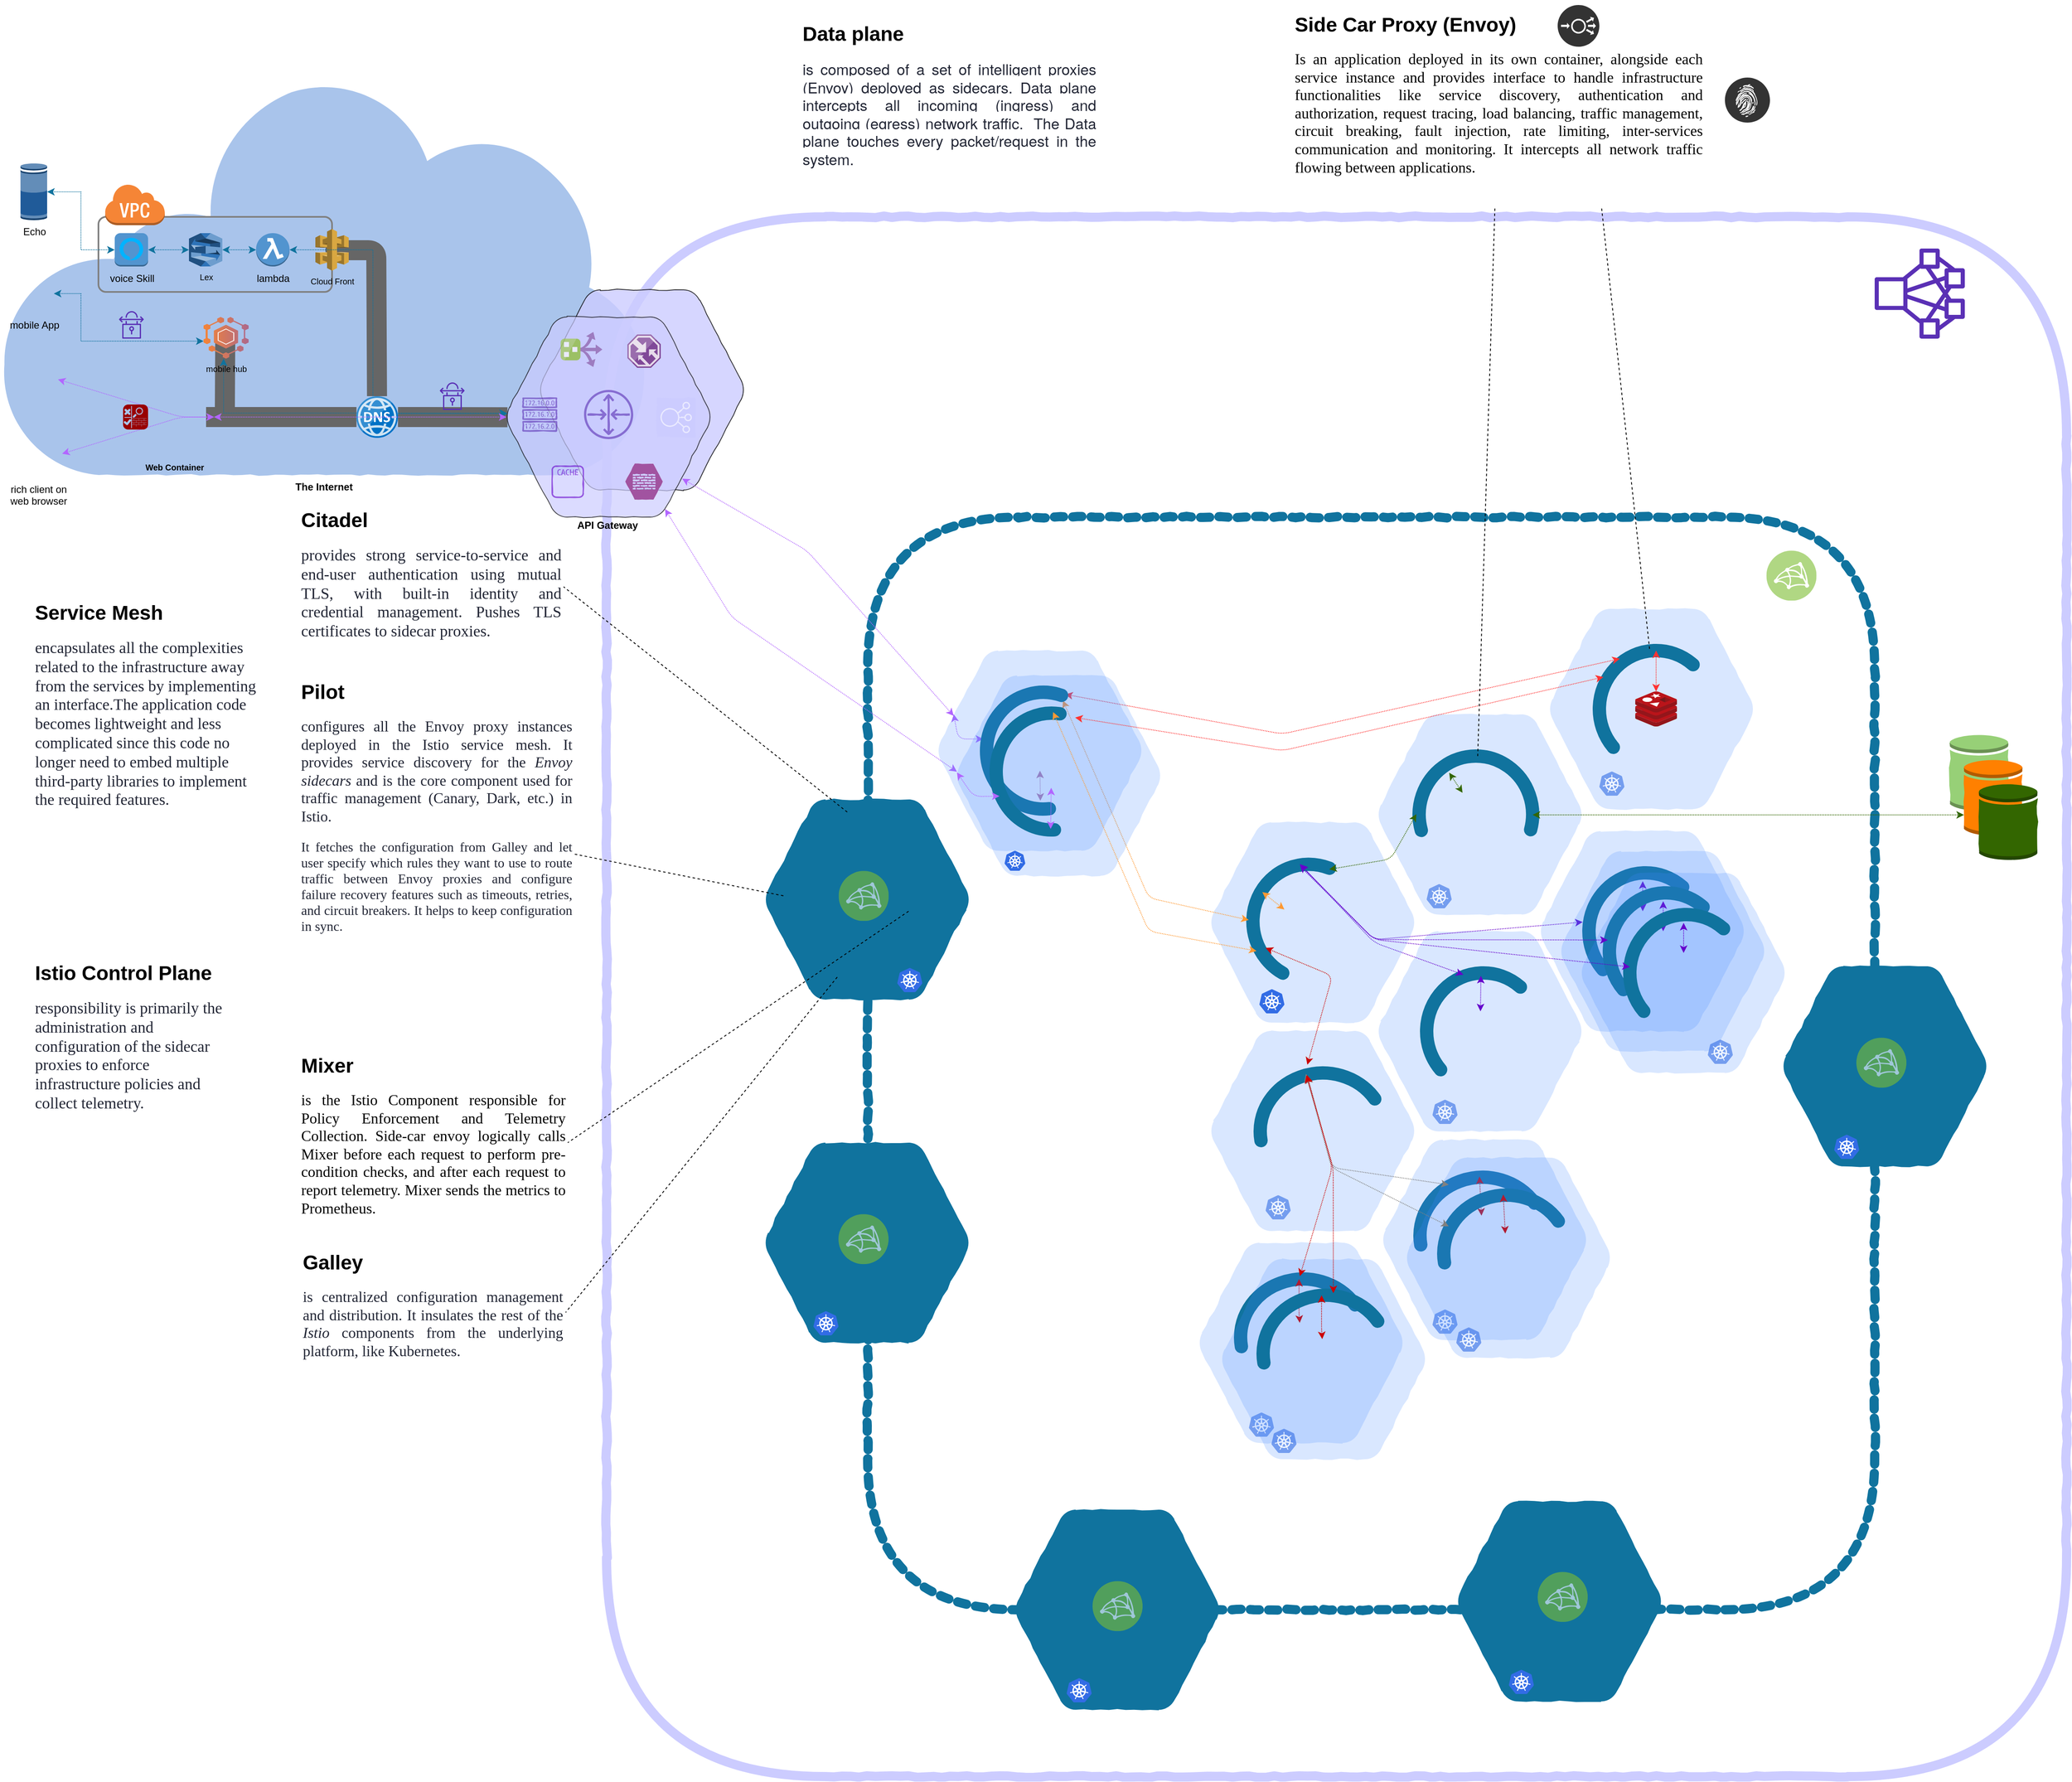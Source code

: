 <mxfile version="12.1.3" type="github" pages="1">
  <diagram id="cBoUNngE9WmwMve642ie" name="Page-1">
    <mxGraphModel dx="2196" dy="1800" grid="1" gridSize="10" guides="1" tooltips="1" connect="1" arrows="1" fold="1" page="1" pageScale="1" pageWidth="850" pageHeight="1100" math="0" shadow="0">
      <root>
        <mxCell id="0"/>
        <mxCell id="1" parent="0"/>
        <mxCell id="-t0SxdGJJtxUaenTJ9r5-21" value="&lt;b&gt;The Internet&lt;/b&gt;" style="aspect=fixed;pointerEvents=1;shadow=0;dashed=0;html=1;strokeColor=none;labelPosition=center;verticalLabelPosition=bottom;verticalAlign=top;align=center;fillColor=#A9C4EB;shape=mxgraph.mscae.enterprise.internet;comic=1;" parent="1" vertex="1">
          <mxGeometry x="-837" y="-1010.5" width="776" height="480" as="geometry"/>
        </mxCell>
        <mxCell id="YfsyUW3J8C4D2k8uaty3-191" value="" style="edgeStyle=none;comic=0;orthogonalLoop=1;jettySize=auto;html=1;startArrow=none;startFill=0;endArrow=none;endFill=0;strokeColor=#666666;strokeWidth=24;entryX=0.005;entryY=0.501;entryDx=0;entryDy=0;entryPerimeter=0;fillColor=#f5f5f5;" edge="1" parent="1" target="G8baYWpvVq2G7eu6TOwq-635">
          <mxGeometry relative="1" as="geometry">
            <mxPoint x="-590" y="-600" as="sourcePoint"/>
            <mxPoint x="-228.775" y="-599.76" as="targetPoint"/>
          </mxGeometry>
        </mxCell>
        <mxCell id="YfsyUW3J8C4D2k8uaty3-193" value="" style="edgeStyle=none;comic=0;orthogonalLoop=1;jettySize=auto;html=1;startArrow=none;startFill=0;endArrow=none;endFill=0;strokeColor=#666666;strokeWidth=24;fillColor=#f5f5f5;exitX=0.5;exitY=1;exitDx=0;exitDy=0;" edge="1" parent="1">
          <mxGeometry relative="1" as="geometry">
            <mxPoint x="-567" y="-696.5" as="sourcePoint"/>
            <mxPoint x="-567.5" y="-608.5" as="targetPoint"/>
          </mxGeometry>
        </mxCell>
        <mxCell id="YfsyUW3J8C4D2k8uaty3-206" value="" style="rounded=1;arcSize=10;dashed=0;strokeColor=#808080;fillColor=none;gradientColor=none;strokeWidth=2;fontSize=10;" vertex="1" parent="1">
          <mxGeometry x="-719" y="-840" width="280" height="90" as="geometry"/>
        </mxCell>
        <mxCell id="YfsyUW3J8C4D2k8uaty3-190" value="" style="edgeStyle=none;comic=0;orthogonalLoop=1;jettySize=auto;html=1;startArrow=none;startFill=0;endArrow=none;endFill=0;strokeColor=#666666;strokeWidth=24;fillColor=#f5f5f5;" edge="1" parent="1" target="G8baYWpvVq2G7eu6TOwq-635">
          <mxGeometry relative="1" as="geometry">
            <mxPoint x="-420" y="-800" as="sourcePoint"/>
            <mxPoint x="-460" y="-627" as="targetPoint"/>
            <Array as="points">
              <mxPoint x="-440" y="-800"/>
              <mxPoint x="-386" y="-800"/>
            </Array>
          </mxGeometry>
        </mxCell>
        <mxCell id="G8baYWpvVq2G7eu6TOwq-346" value="" style="group" parent="1" vertex="1" connectable="0">
          <mxGeometry x="820" y="266.5" width="377.5" height="365.5" as="geometry"/>
        </mxCell>
        <mxCell id="G8baYWpvVq2G7eu6TOwq-643" value="" style="group" parent="G8baYWpvVq2G7eu6TOwq-346" vertex="1" connectable="0">
          <mxGeometry width="377.5" height="365.5" as="geometry"/>
        </mxCell>
        <mxCell id="G8baYWpvVq2G7eu6TOwq-641" value="" style="shape=image;html=1;verticalAlign=top;verticalLabelPosition=bottom;labelBackgroundColor=#ffffff;imageAspect=0;aspect=fixed;image=https://cdn4.iconfinder.com/data/icons/48x48-free-object-icons/48/Blue_ball.png;rounded=0;shadow=0;comic=1;strokeColor=#10739E;strokeWidth=6;fillColor=#10739E;gradientColor=none;" parent="G8baYWpvVq2G7eu6TOwq-643" vertex="1">
          <mxGeometry x="96" y="91" width="48" height="48" as="geometry"/>
        </mxCell>
        <mxCell id="YfsyUW3J8C4D2k8uaty3-58" value="" style="verticalLabelPosition=bottom;verticalAlign=top;html=1;shape=mxgraph.basic.arc;strokeColor=#10739E;strokeWidth=16;startAngle=0.725;endAngle=0.156;rounded=0;comic=1;shadow=0;fillColor=none;" vertex="1" parent="G8baYWpvVq2G7eu6TOwq-643">
          <mxGeometry x="45" y="45" width="150" height="140" as="geometry"/>
        </mxCell>
        <mxCell id="YfsyUW3J8C4D2k8uaty3-79" value="" style="endArrow=classic;startArrow=classic;html=1;dashed=1;dashPattern=1 1;strokeColor=#CC0000;entryX=0.475;entryY=-0.006;entryDx=0;entryDy=0;entryPerimeter=0;" edge="1" parent="G8baYWpvVq2G7eu6TOwq-643" source="G8baYWpvVq2G7eu6TOwq-641" target="YfsyUW3J8C4D2k8uaty3-58">
          <mxGeometry width="50" height="50" relative="1" as="geometry">
            <mxPoint x="-58.572" y="-26.76" as="sourcePoint"/>
            <mxPoint x="-78.3" y="-68.6" as="targetPoint"/>
            <Array as="points"/>
          </mxGeometry>
        </mxCell>
        <mxCell id="YfsyUW3J8C4D2k8uaty3-80" value="" style="group" vertex="1" connectable="0" parent="G8baYWpvVq2G7eu6TOwq-643">
          <mxGeometry width="377.5" height="365.5" as="geometry"/>
        </mxCell>
        <mxCell id="G8baYWpvVq2G7eu6TOwq-249" value="" style="shape=mxgraph.gcp.extras.blue_hexagon;html=1;fillColor=#4387FD;gradientColor=none;strokeColor=none;verticalLabelPosition=bottom;verticalAlign=top;align=center;rounded=0;comic=1;gradientDirection=south;shadow=0;opacity=20;" parent="YfsyUW3J8C4D2k8uaty3-80" vertex="1">
          <mxGeometry width="245" height="240" as="geometry"/>
        </mxCell>
        <mxCell id="G8baYWpvVq2G7eu6TOwq-413" value="" style="aspect=fixed;html=1;points=[];align=center;image;fontSize=12;image=img/lib/mscae/Kubernetes.svg;rounded=0;shadow=0;comic=1;strokeColor=#FF9933;strokeWidth=6;fillColor=#CCCCFF;gradientColor=none;opacity=60;" parent="YfsyUW3J8C4D2k8uaty3-80" vertex="1">
          <mxGeometry x="60" y="203.5" width="30" height="29" as="geometry"/>
        </mxCell>
        <mxCell id="YfsyUW3J8C4D2k8uaty3-107" value="" style="group" vertex="1" connectable="0" parent="YfsyUW3J8C4D2k8uaty3-80">
          <mxGeometry x="28.5" y="21.5" width="349" height="344" as="geometry"/>
        </mxCell>
        <mxCell id="YfsyUW3J8C4D2k8uaty3-108" value="" style="group" vertex="1" connectable="0" parent="YfsyUW3J8C4D2k8uaty3-107">
          <mxGeometry width="275" height="273.5" as="geometry"/>
        </mxCell>
        <mxCell id="YfsyUW3J8C4D2k8uaty3-109" value="" style="shape=image;html=1;verticalAlign=top;verticalLabelPosition=bottom;labelBackgroundColor=#ffffff;imageAspect=0;aspect=fixed;image=https://cdn4.iconfinder.com/data/icons/48x48-free-object-icons/48/Blue_ball.png;rounded=0;shadow=0;comic=1;strokeColor=#10739E;strokeWidth=6;fillColor=#10739E;gradientColor=none;" vertex="1" parent="YfsyUW3J8C4D2k8uaty3-108">
          <mxGeometry x="96" y="91" width="48" height="48" as="geometry"/>
        </mxCell>
        <mxCell id="YfsyUW3J8C4D2k8uaty3-110" value="" style="verticalLabelPosition=bottom;verticalAlign=top;html=1;shape=mxgraph.basic.arc;strokeColor=#10739E;strokeWidth=16;startAngle=0.725;endAngle=0.156;rounded=0;comic=1;shadow=0;fillColor=none;" vertex="1" parent="YfsyUW3J8C4D2k8uaty3-108">
          <mxGeometry x="45" y="45" width="150" height="140" as="geometry"/>
        </mxCell>
        <mxCell id="YfsyUW3J8C4D2k8uaty3-111" value="" style="endArrow=classic;startArrow=classic;html=1;dashed=1;dashPattern=1 1;strokeColor=#CC0000;entryX=0.475;entryY=-0.006;entryDx=0;entryDy=0;entryPerimeter=0;" edge="1" parent="YfsyUW3J8C4D2k8uaty3-108" source="YfsyUW3J8C4D2k8uaty3-109" target="YfsyUW3J8C4D2k8uaty3-110">
          <mxGeometry width="50" height="50" relative="1" as="geometry">
            <mxPoint x="-58.572" y="-26.76" as="sourcePoint"/>
            <mxPoint x="-78.3" y="-68.6" as="targetPoint"/>
            <Array as="points"/>
          </mxGeometry>
        </mxCell>
        <mxCell id="YfsyUW3J8C4D2k8uaty3-112" value="" style="group" vertex="1" connectable="0" parent="YfsyUW3J8C4D2k8uaty3-108">
          <mxGeometry width="275" height="273.5" as="geometry"/>
        </mxCell>
        <mxCell id="YfsyUW3J8C4D2k8uaty3-113" value="&lt;span style=&quot;font-family: &amp;#34;helvetica&amp;#34; , &amp;#34;arial&amp;#34; , sans-serif ; font-size: 0px&quot;&gt;%3CmxGraphModel%3E%3Croot%3E%3CmxCell%20id%3D%220%22%2F%3E%3CmxCell%20id%3D%221%22%20parent%3D%220%22%2F%3E%3CmxCell%20id%3D%222%22%20value%3D%22%22%20style%3D%22endArrow%3Dclassic%3BstartArrow%3Dclassic%3Bhtml%3D1%3Bdashed%3D1%3BdashPattern%3D1%201%3BstrokeColor%3D%23CC0000%3BexitX%3D0.061%3BexitY%3D0.194%3BexitDx%3D0%3BexitDy%3D0%3BexitPerimeter%3D0%3BentryX%3D0.365%3BentryY%3D0.01%3BentryDx%3D0%3BentryDy%3D0%3BentryPerimeter%3D0%3B%22%20edge%3D%221%22%20parent%3D%221%22%3E%3CmxGeometry%20width%3D%2250%22%20height%3D%2250%22%20relative%3D%221%22%20as%3D%22geometry%22%3E%3CmxPoint%20x%3D%22874.15%22%20y%3D%22338.66%22%20as%3D%22sourcePoint%22%2F%3E%3CmxPoint%20x%3D%22728.25%22%20y%3D%22187.9%22%20as%3D%22targetPoint%22%2F%3E%3CArray%20as%3D%22points%22%3E%3CmxPoint%20x%3D%22750%22%20y%3D%22290%22%2F%3E%3C%2FArray%3E%3C%2FmxGeometry%3E%3C%2FmxCell%3E%3C%2Froot%3E%3C%2FmxGraphModel%3E&lt;/span&gt;" style="shape=mxgraph.gcp.extras.blue_hexagon;html=1;fillColor=#4387FD;gradientColor=none;strokeColor=none;verticalLabelPosition=bottom;verticalAlign=top;align=center;rounded=0;comic=1;gradientDirection=south;shadow=0;opacity=20;" vertex="1" parent="YfsyUW3J8C4D2k8uaty3-112">
          <mxGeometry width="245" height="240" as="geometry"/>
        </mxCell>
        <mxCell id="YfsyUW3J8C4D2k8uaty3-114" value="" style="aspect=fixed;html=1;points=[];align=center;image;fontSize=12;image=img/lib/mscae/Kubernetes.svg;rounded=0;shadow=0;comic=1;strokeColor=#FF9933;strokeWidth=6;fillColor=#CCCCFF;gradientColor=none;opacity=60;" vertex="1" parent="YfsyUW3J8C4D2k8uaty3-112">
          <mxGeometry x="60" y="203.5" width="30" height="29" as="geometry"/>
        </mxCell>
        <mxCell id="G8baYWpvVq2G7eu6TOwq-258" value="" style="shape=mxgraph.gcp.extras.blue_hexagon;html=1;fillColor=#4387FD;gradientColor=none;strokeColor=none;verticalLabelPosition=bottom;verticalAlign=top;align=center;rounded=0;comic=1;gradientDirection=south;shadow=0;opacity=20;" parent="1" vertex="1">
          <mxGeometry x="814.5" y="16.5" width="245" height="240" as="geometry"/>
        </mxCell>
        <mxCell id="G8baYWpvVq2G7eu6TOwq-245" value="" style="shape=mxgraph.gcp.extras.blue_hexagon;html=1;fillColor=#4387FD;gradientColor=none;strokeColor=none;verticalLabelPosition=bottom;verticalAlign=top;align=center;rounded=0;comic=1;gradientDirection=south;shadow=0;opacity=20;" parent="1" vertex="1">
          <mxGeometry x="614" y="136" width="245" height="240" as="geometry"/>
        </mxCell>
        <mxCell id="G8baYWpvVq2G7eu6TOwq-664" value="" style="rounded=1;whiteSpace=wrap;html=1;shadow=0;comic=1;strokeColor=#CCCCFF;strokeWidth=11;fillColor=none;" parent="1" vertex="1">
          <mxGeometry x="-110" y="-840" width="1750" height="1870" as="geometry"/>
        </mxCell>
        <mxCell id="G8baYWpvVq2G7eu6TOwq-665" value="" style="rounded=1;whiteSpace=wrap;html=1;shadow=0;comic=1;strokeColor=#10739E;strokeWidth=11;fillColor=none;dashed=1;dashPattern=1 1;" parent="1" vertex="1">
          <mxGeometry x="203" y="-480" width="1207" height="1310" as="geometry"/>
        </mxCell>
        <mxCell id="G8baYWpvVq2G7eu6TOwq-637" value="" style="edgeStyle=none;comic=0;orthogonalLoop=1;jettySize=auto;html=1;startArrow=none;startFill=0;endArrow=none;endFill=0;strokeColor=#666666;strokeWidth=24;entryX=0.005;entryY=0.501;entryDx=0;entryDy=0;entryPerimeter=0;fillColor=#f5f5f5;exitX=1;exitY=0.5;exitDx=0;exitDy=0;" parent="1" target="G8baYWpvVq2G7eu6TOwq-374" edge="1" source="G8baYWpvVq2G7eu6TOwq-635">
          <mxGeometry relative="1" as="geometry">
            <mxPoint x="-590" y="-598" as="sourcePoint"/>
            <mxPoint x="-344" y="-607.5" as="targetPoint"/>
          </mxGeometry>
        </mxCell>
        <mxCell id="G8baYWpvVq2G7eu6TOwq-553" value="" style="group;fillColor=none;" parent="1" vertex="1" connectable="0">
          <mxGeometry x="379.778" y="709.945" width="245" height="240" as="geometry"/>
        </mxCell>
        <mxCell id="G8baYWpvVq2G7eu6TOwq-554" value="" style="shape=mxgraph.gcp.extras.blue_hexagon;html=1;fillColor=#10739E;gradientColor=none;strokeColor=none;verticalLabelPosition=bottom;verticalAlign=top;align=center;rounded=0;comic=1;gradientDirection=south;shadow=0;" parent="G8baYWpvVq2G7eu6TOwq-553" vertex="1">
          <mxGeometry width="245" height="240" as="geometry"/>
        </mxCell>
        <mxCell id="G8baYWpvVq2G7eu6TOwq-555" value="" style="shape=image;html=1;verticalAlign=top;verticalLabelPosition=bottom;labelBackgroundColor=#ffffff;imageAspect=0;aspect=fixed;image=https://cdn2.iconfinder.com/data/icons/font-awesome/1792/fort-awesome-128.png;rounded=0;shadow=0;comic=1;strokeColor=#FF9933;strokeWidth=6;fillColor=#CC0000;gradientColor=none;" parent="G8baYWpvVq2G7eu6TOwq-553" vertex="1">
          <mxGeometry x="98.5" y="16.667" width="48" height="48" as="geometry"/>
        </mxCell>
        <mxCell id="G8baYWpvVq2G7eu6TOwq-556" value="" style="shape=image;html=1;verticalAlign=top;verticalLabelPosition=bottom;labelBackgroundColor=#ffffff;imageAspect=0;aspect=fixed;image=https://cdn2.iconfinder.com/data/icons/kitchen-appliances-computers-and-electronics/32/Appliances-26-128.png;rounded=0;shadow=0;comic=1;strokeColor=#FF9933;strokeWidth=6;fillColor=#CC0000;gradientColor=none;" parent="G8baYWpvVq2G7eu6TOwq-553" vertex="1">
          <mxGeometry x="172" y="79.5" width="65" height="65" as="geometry"/>
        </mxCell>
        <mxCell id="G8baYWpvVq2G7eu6TOwq-557" value="" style="shape=image;html=1;verticalAlign=top;verticalLabelPosition=bottom;labelBackgroundColor=#ffffff;imageAspect=0;aspect=fixed;image=https://cdn2.iconfinder.com/data/icons/airport-solid-prepare-for-take-off/512/pilot_captain-128.png;rounded=0;shadow=0;comic=1;strokeColor=#FF9933;strokeWidth=6;fillColor=#CC0000;gradientColor=none;" parent="G8baYWpvVq2G7eu6TOwq-553" vertex="1">
          <mxGeometry x="22" y="86.5" width="58" height="58" as="geometry"/>
        </mxCell>
        <mxCell id="G8baYWpvVq2G7eu6TOwq-558" value="" style="shape=image;html=1;verticalAlign=top;verticalLabelPosition=bottom;labelBackgroundColor=#ffffff;imageAspect=0;aspect=fixed;image=https://cdn4.iconfinder.com/data/icons/transportation-190/1000/boat_transport_sail_yacht_water_ship_schooner-128.png;rounded=0;shadow=0;comic=1;strokeColor=#FF9933;strokeWidth=6;fillColor=#CC0000;gradientColor=none;" parent="G8baYWpvVq2G7eu6TOwq-553" vertex="1">
          <mxGeometry x="91.5" y="154.667" width="62" height="62" as="geometry"/>
        </mxCell>
        <mxCell id="G8baYWpvVq2G7eu6TOwq-559" value="" style="shape=image;html=1;verticalAlign=top;verticalLabelPosition=bottom;labelBackgroundColor=#ffffff;imageAspect=0;aspect=fixed;image=https://cdn0.iconfinder.com/data/icons/travel-filled-line-4/64/Travel-Filled-15-128.png;rounded=0;shadow=0;comic=1;strokeColor=#FF9933;strokeWidth=6;fillColor=#001933;gradientColor=none;" parent="G8baYWpvVq2G7eu6TOwq-553" vertex="1">
          <mxGeometry x="50" y="-16.333" width="33" height="33" as="geometry"/>
        </mxCell>
        <mxCell id="G8baYWpvVq2G7eu6TOwq-560" value="" style="aspect=fixed;perimeter=ellipsePerimeter;html=1;align=center;shadow=0;dashed=0;fontColor=#4277BB;labelBackgroundColor=#ffffff;fontSize=12;spacingTop=3;image;image=img/lib/ibm/infrastructure/microservices_mesh.svg;rounded=0;comic=1;strokeColor=#FF9933;strokeWidth=6;fillColor=#97D077;gradientColor=none;opacity=60;" parent="G8baYWpvVq2G7eu6TOwq-553" vertex="1">
          <mxGeometry x="92.722" y="85.667" width="60" height="60" as="geometry"/>
        </mxCell>
        <mxCell id="-t0SxdGJJtxUaenTJ9r5-1" value="&lt;span style=&quot;font-family: &amp;#34;helvetica&amp;#34; , &amp;#34;arial&amp;#34; , sans-serif ; font-size: 0px ; background-color: rgb(248 , 249 , 250)&quot;&gt;%3CmxGraphModel%3E%3Croot%3E%3CmxCell%20id%3D%220%22%2F%3E%3CmxCell%20id%3D%221%22%20parent%3D%220%22%2F%3E%3CmxCell%20id%3D%222%22%20value%3D%22%22%20style%3D%22endArrow%3Dclassic%3BstartArrow%3Dclassic%3Bhtml%3D1%3Bdashed%3D1%3BdashPattern%3D1%201%3BstrokeColor%3D%23B266FF%3BexitX%3D0.776%3BexitY%3D0.96%3BexitDx%3D0%3BexitDy%3D0%3BexitPerimeter%3D0%3BentryX%3D0.002%3BentryY%3D0.48%3BentryDx%3D0%3BentryDy%3D0%3BentryPerimeter%3D0%3B%22%20edge%3D%221%22%20parent%3D%221%22%3E%3CmxGeometry%20width%3D%2250%22%20height%3D%2250%22%20relative%3D%221%22%20as%3D%22geometry%22%3E%3CmxPoint%20x%3D%2210.12%22%20y%3D%22-439.6%22%20as%3D%22sourcePoint%22%2F%3E%3CmxPoint%20x%3D%22320.49%22%20y%3D%22-124.8%22%20as%3D%22targetPoint%22%2F%3E%3CArray%20as%3D%22points%22%3E%3CmxPoint%20x%3D%2290%22%20y%3D%22-310%22%2F%3E%3C%2FArray%3E%3C%2FmxGeometry%3E%3C%2FmxCell%3E%3C%2Froot%3E%3C%2FmxGraphModel%3E&lt;/span&gt;" style="aspect=fixed;html=1;points=[];align=center;image;fontSize=12;image=img/lib/mscae/Kubernetes.svg;rounded=0;shadow=0;comic=1;strokeColor=#FF9933;strokeWidth=6;fillColor=#CCCCFF;gradientColor=none;" parent="G8baYWpvVq2G7eu6TOwq-553" vertex="1">
          <mxGeometry x="61.722" y="202.055" width="30" height="29" as="geometry"/>
        </mxCell>
        <mxCell id="G8baYWpvVq2G7eu6TOwq-246" value="" style="verticalLabelPosition=bottom;verticalAlign=top;html=1;shape=mxgraph.basic.arc;strokeColor=#10739E;strokeWidth=16;startAngle=0.725;endAngle=0.156;rounded=0;comic=1;shadow=0;fillColor=none;" parent="1" vertex="1">
          <mxGeometry x="673.5" y="186.5" width="150" height="140" as="geometry"/>
        </mxCell>
        <mxCell id="G8baYWpvVq2G7eu6TOwq-259" value="" style="verticalLabelPosition=bottom;verticalAlign=top;html=1;shape=mxgraph.basic.arc;strokeColor=#10739E;strokeWidth=16;startAngle=0.636;endAngle=0.113;rounded=0;comic=1;shadow=0;fillColor=none;" parent="1" vertex="1">
          <mxGeometry x="873" y="66.5" width="136" height="140" as="geometry"/>
        </mxCell>
        <mxCell id="G8baYWpvVq2G7eu6TOwq-260" value="" style="endArrow=classic;startArrow=classic;html=1;dashed=1;dashPattern=1 1;strokeColor=#6600CC;exitX=0.5;exitY=0;exitDx=0;exitDy=0;" parent="1" source="G8baYWpvVq2G7eu6TOwq-261" edge="1">
          <mxGeometry width="50" height="50" relative="1" as="geometry">
            <mxPoint x="937.5" y="196.5" as="sourcePoint"/>
            <mxPoint x="938" y="70" as="targetPoint"/>
          </mxGeometry>
        </mxCell>
        <mxCell id="G8baYWpvVq2G7eu6TOwq-261" value="" style="shape=image;html=1;verticalAlign=top;verticalLabelPosition=bottom;labelBackgroundColor=#ffffff;imageAspect=0;aspect=fixed;image=https://cdn4.iconfinder.com/data/icons/48x48-free-object-icons/48/Black_ball.png;shadow=0;fontFamily=Helvetica;fontSize=12;fontColor=#000000;align=center;strokeColor=#000000;strokeWidth=6;" parent="1" vertex="1">
          <mxGeometry x="913.5" y="112.5" width="48" height="48" as="geometry"/>
        </mxCell>
        <mxCell id="G8baYWpvVq2G7eu6TOwq-268" value="" style="endArrow=classic;startArrow=classic;html=1;dashed=1;dashPattern=1 1;strokeColor=#6600CC;entryX=0.577;entryY=-0.004;entryDx=0;entryDy=0;entryPerimeter=0;" parent="1" target="G8baYWpvVq2G7eu6TOwq-239" edge="1">
          <mxGeometry width="50" height="50" relative="1" as="geometry">
            <mxPoint x="1060" y="5.5" as="sourcePoint"/>
            <mxPoint x="770" y="-53.5" as="targetPoint"/>
            <Array as="points">
              <mxPoint x="810" y="26.5"/>
            </Array>
          </mxGeometry>
        </mxCell>
        <mxCell id="G8baYWpvVq2G7eu6TOwq-269" value="" style="endArrow=classic;startArrow=classic;html=1;dashed=1;dashPattern=1 1;strokeColor=#6600CC;exitX=0.324;exitY=0.015;exitDx=0;exitDy=0;exitPerimeter=0;entryX=0.592;entryY=-0.004;entryDx=0;entryDy=0;entryPerimeter=0;" parent="1" source="G8baYWpvVq2G7eu6TOwq-259" target="G8baYWpvVq2G7eu6TOwq-239" edge="1">
          <mxGeometry width="50" height="50" relative="1" as="geometry">
            <mxPoint x="1070" y="15.5" as="sourcePoint"/>
            <mxPoint x="780" y="-43.5" as="targetPoint"/>
            <Array as="points">
              <mxPoint x="810" y="30"/>
            </Array>
          </mxGeometry>
        </mxCell>
        <mxCell id="G8baYWpvVq2G7eu6TOwq-332" value="" style="group" parent="1" vertex="1" connectable="0">
          <mxGeometry x="614" y="-114" width="255" height="250" as="geometry"/>
        </mxCell>
        <mxCell id="G8baYWpvVq2G7eu6TOwq-238" value="" style="shape=mxgraph.gcp.extras.blue_hexagon;html=1;fillColor=#4387FD;gradientColor=none;strokeColor=none;verticalLabelPosition=bottom;verticalAlign=top;align=center;rounded=0;comic=1;gradientDirection=south;shadow=0;opacity=20;" parent="G8baYWpvVq2G7eu6TOwq-332" vertex="1">
          <mxGeometry width="245" height="240" as="geometry"/>
        </mxCell>
        <mxCell id="G8baYWpvVq2G7eu6TOwq-239" value="" style="verticalLabelPosition=bottom;verticalAlign=top;html=1;shape=mxgraph.basic.arc;strokeColor=#10739E;strokeWidth=16;startAngle=0.636;endAngle=0.113;rounded=0;comic=1;shadow=0;fillColor=none;rotation=-20;" parent="G8baYWpvVq2G7eu6TOwq-332" vertex="1">
          <mxGeometry x="51" y="50" width="136" height="140" as="geometry"/>
        </mxCell>
        <mxCell id="G8baYWpvVq2G7eu6TOwq-241" value="" style="endArrow=classic;startArrow=classic;html=1;dashed=1;dashPattern=1 1;strokeColor=#FF9933;exitX=0;exitY=0.25;exitDx=0;exitDy=0;entryX=0.198;entryY=0.116;entryDx=0;entryDy=0;entryPerimeter=0;" parent="G8baYWpvVq2G7eu6TOwq-332" source="G8baYWpvVq2G7eu6TOwq-431" target="G8baYWpvVq2G7eu6TOwq-239" edge="1">
          <mxGeometry width="50" height="50" relative="1" as="geometry">
            <mxPoint x="123" y="96" as="sourcePoint"/>
            <mxPoint x="72" y="100" as="targetPoint"/>
          </mxGeometry>
        </mxCell>
        <mxCell id="G8baYWpvVq2G7eu6TOwq-410" value="" style="aspect=fixed;html=1;points=[];align=center;image;fontSize=12;image=img/lib/mscae/Kubernetes.svg;rounded=0;shadow=0;comic=1;strokeColor=#FF9933;strokeWidth=6;fillColor=#CCCCFF;gradientColor=none;" parent="G8baYWpvVq2G7eu6TOwq-332" vertex="1">
          <mxGeometry x="58.5" y="200" width="30" height="29" as="geometry"/>
        </mxCell>
        <mxCell id="G8baYWpvVq2G7eu6TOwq-431" value="" style="shape=image;html=1;verticalAlign=top;verticalLabelPosition=bottom;labelBackgroundColor=#ffffff;imageAspect=0;aspect=fixed;image=https://cdn4.iconfinder.com/data/icons/REALVISTA/3d_graphics/png/128/cube.png;rounded=0;shadow=0;comic=1;strokeColor=#FF9933;strokeWidth=6;fillColor=#CC0000;gradientColor=none;" parent="G8baYWpvVq2G7eu6TOwq-332" vertex="1">
          <mxGeometry x="88.5" y="89" width="62" height="62" as="geometry"/>
        </mxCell>
        <mxCell id="G8baYWpvVq2G7eu6TOwq-333" value="" style="group" parent="1" vertex="1" connectable="0">
          <mxGeometry x="1009" y="-103.5" width="294" height="290" as="geometry"/>
        </mxCell>
        <mxCell id="G8baYWpvVq2G7eu6TOwq-263" value="" style="shape=mxgraph.gcp.extras.blue_hexagon;html=1;fillColor=#4387FD;gradientColor=none;strokeColor=none;verticalLabelPosition=bottom;verticalAlign=top;align=center;rounded=0;comic=1;gradientDirection=south;shadow=0;opacity=20;" parent="G8baYWpvVq2G7eu6TOwq-333" vertex="1">
          <mxGeometry width="245" height="240" as="geometry"/>
        </mxCell>
        <mxCell id="G8baYWpvVq2G7eu6TOwq-264" value="" style="verticalLabelPosition=bottom;verticalAlign=top;html=1;shape=mxgraph.basic.arc;strokeColor=#10739E;strokeWidth=16;startAngle=0.636;endAngle=0.113;rounded=0;comic=1;shadow=0;fillColor=none;" parent="G8baYWpvVq2G7eu6TOwq-333" vertex="1">
          <mxGeometry x="58.5" y="50" width="136" height="140" as="geometry"/>
        </mxCell>
        <mxCell id="G8baYWpvVq2G7eu6TOwq-265" value="" style="endArrow=classic;startArrow=classic;html=1;dashed=1;dashPattern=1 1;strokeColor=#6600CC;exitX=0.5;exitY=0;exitDx=0;exitDy=0;" parent="G8baYWpvVq2G7eu6TOwq-333" source="G8baYWpvVq2G7eu6TOwq-266" edge="1">
          <mxGeometry width="50" height="50" relative="1" as="geometry">
            <mxPoint x="123" y="180" as="sourcePoint"/>
            <mxPoint x="123" y="60" as="targetPoint"/>
          </mxGeometry>
        </mxCell>
        <mxCell id="G8baYWpvVq2G7eu6TOwq-266" value="" style="shape=image;html=1;verticalAlign=top;verticalLabelPosition=bottom;labelBackgroundColor=#ffffff;imageAspect=0;aspect=fixed;image=https://cdn4.iconfinder.com/data/icons/48x48-free-object-icons/48/Yin-yan.png;shadow=0;fontFamily=Helvetica;fontSize=12;fontColor=#000000;align=center;strokeColor=#000000;strokeWidth=6;" parent="G8baYWpvVq2G7eu6TOwq-333" vertex="1">
          <mxGeometry x="99" y="96" width="48" height="48" as="geometry"/>
        </mxCell>
        <mxCell id="G8baYWpvVq2G7eu6TOwq-334" value="" style="group" parent="G8baYWpvVq2G7eu6TOwq-333" vertex="1" connectable="0">
          <mxGeometry x="24.5" y="24" width="269.5" height="266" as="geometry"/>
        </mxCell>
        <mxCell id="G8baYWpvVq2G7eu6TOwq-335" value="" style="shape=mxgraph.gcp.extras.blue_hexagon;html=1;fillColor=#4387FD;gradientColor=none;strokeColor=none;verticalLabelPosition=bottom;verticalAlign=top;align=center;rounded=0;comic=1;gradientDirection=south;shadow=0;opacity=20;" parent="G8baYWpvVq2G7eu6TOwq-334" vertex="1">
          <mxGeometry width="245" height="240" as="geometry"/>
        </mxCell>
        <mxCell id="G8baYWpvVq2G7eu6TOwq-336" value="" style="verticalLabelPosition=bottom;verticalAlign=top;html=1;shape=mxgraph.basic.arc;strokeColor=#10739E;strokeWidth=16;startAngle=0.636;endAngle=0.113;rounded=0;comic=1;shadow=0;fillColor=none;" parent="G8baYWpvVq2G7eu6TOwq-334" vertex="1">
          <mxGeometry x="58.5" y="50" width="136" height="140" as="geometry"/>
        </mxCell>
        <mxCell id="G8baYWpvVq2G7eu6TOwq-337" value="" style="endArrow=classic;startArrow=classic;html=1;dashed=1;dashPattern=1 1;strokeColor=#6600CC;exitX=0.5;exitY=0;exitDx=0;exitDy=0;" parent="G8baYWpvVq2G7eu6TOwq-334" source="G8baYWpvVq2G7eu6TOwq-338" edge="1">
          <mxGeometry width="50" height="50" relative="1" as="geometry">
            <mxPoint x="123" y="180" as="sourcePoint"/>
            <mxPoint x="123" y="60" as="targetPoint"/>
          </mxGeometry>
        </mxCell>
        <mxCell id="G8baYWpvVq2G7eu6TOwq-338" value="" style="shape=image;html=1;verticalAlign=top;verticalLabelPosition=bottom;labelBackgroundColor=#ffffff;imageAspect=0;aspect=fixed;image=https://cdn4.iconfinder.com/data/icons/48x48-free-object-icons/48/Yin-yan.png;shadow=0;fontFamily=Helvetica;fontSize=12;fontColor=#000000;align=center;strokeColor=#000000;strokeWidth=6;" parent="G8baYWpvVq2G7eu6TOwq-334" vertex="1">
          <mxGeometry x="99" y="96" width="48" height="48" as="geometry"/>
        </mxCell>
        <mxCell id="G8baYWpvVq2G7eu6TOwq-339" value="" style="group" parent="G8baYWpvVq2G7eu6TOwq-334" vertex="1" connectable="0">
          <mxGeometry x="24.5" y="26" width="245" height="240" as="geometry"/>
        </mxCell>
        <mxCell id="G8baYWpvVq2G7eu6TOwq-340" value="" style="shape=mxgraph.gcp.extras.blue_hexagon;html=1;fillColor=#4387FD;gradientColor=none;strokeColor=none;verticalLabelPosition=bottom;verticalAlign=top;align=center;rounded=0;comic=1;gradientDirection=south;shadow=0;opacity=20;" parent="G8baYWpvVq2G7eu6TOwq-339" vertex="1">
          <mxGeometry width="245" height="240" as="geometry"/>
        </mxCell>
        <mxCell id="G8baYWpvVq2G7eu6TOwq-341" value="" style="verticalLabelPosition=bottom;verticalAlign=top;html=1;shape=mxgraph.basic.arc;strokeColor=#10739E;strokeWidth=16;startAngle=0.636;endAngle=0.113;rounded=0;comic=1;shadow=0;fillColor=none;" parent="G8baYWpvVq2G7eu6TOwq-339" vertex="1">
          <mxGeometry x="58.5" y="50" width="136" height="140" as="geometry"/>
        </mxCell>
        <mxCell id="G8baYWpvVq2G7eu6TOwq-342" value="" style="endArrow=classic;startArrow=classic;html=1;dashed=1;dashPattern=1 1;strokeColor=#6600CC;exitX=0.5;exitY=0;exitDx=0;exitDy=0;" parent="G8baYWpvVq2G7eu6TOwq-339" source="G8baYWpvVq2G7eu6TOwq-343" edge="1">
          <mxGeometry width="50" height="50" relative="1" as="geometry">
            <mxPoint x="123" y="180" as="sourcePoint"/>
            <mxPoint x="123" y="60" as="targetPoint"/>
          </mxGeometry>
        </mxCell>
        <mxCell id="G8baYWpvVq2G7eu6TOwq-343" value="" style="shape=image;html=1;verticalAlign=top;verticalLabelPosition=bottom;labelBackgroundColor=#ffffff;imageAspect=0;aspect=fixed;image=https://cdn4.iconfinder.com/data/icons/48x48-free-object-icons/48/Yin-yan.png;shadow=0;fontFamily=Helvetica;fontSize=12;fontColor=#000000;align=center;strokeColor=#000000;strokeWidth=6;" parent="G8baYWpvVq2G7eu6TOwq-339" vertex="1">
          <mxGeometry x="99" y="96" width="48" height="48" as="geometry"/>
        </mxCell>
        <mxCell id="G8baYWpvVq2G7eu6TOwq-412" value="" style="aspect=fixed;html=1;points=[];align=center;image;fontSize=12;image=img/lib/mscae/Kubernetes.svg;rounded=0;shadow=0;comic=1;strokeColor=#FF9933;strokeWidth=6;fillColor=#CCCCFF;gradientColor=none;opacity=60;" parent="G8baYWpvVq2G7eu6TOwq-339" vertex="1">
          <mxGeometry x="152" y="200" width="30" height="29" as="geometry"/>
        </mxCell>
        <mxCell id="G8baYWpvVq2G7eu6TOwq-344" value="" style="endArrow=classic;startArrow=classic;html=1;dashed=1;dashPattern=1 1;strokeColor=#6600CC;entryX=0.592;entryY=0.01;entryDx=0;entryDy=0;entryPerimeter=0;" parent="1" source="G8baYWpvVq2G7eu6TOwq-341" target="G8baYWpvVq2G7eu6TOwq-239" edge="1">
          <mxGeometry width="50" height="50" relative="1" as="geometry">
            <mxPoint x="1100" y="6.5" as="sourcePoint"/>
            <mxPoint x="775.404" y="-49.44" as="targetPoint"/>
            <Array as="points">
              <mxPoint x="810" y="26.5"/>
            </Array>
          </mxGeometry>
        </mxCell>
        <mxCell id="G8baYWpvVq2G7eu6TOwq-345" value="" style="endArrow=classic;startArrow=classic;html=1;dashed=1;dashPattern=1 1;strokeColor=#6600CC;entryX=0.592;entryY=0.001;entryDx=0;entryDy=0;entryPerimeter=0;" parent="1" target="G8baYWpvVq2G7eu6TOwq-239" edge="1">
          <mxGeometry width="50" height="50" relative="1" as="geometry">
            <mxPoint x="1090" y="27" as="sourcePoint"/>
            <mxPoint x="766.972" y="-54.06" as="targetPoint"/>
            <Array as="points">
              <mxPoint x="810" y="26.5"/>
            </Array>
          </mxGeometry>
        </mxCell>
        <mxCell id="G8baYWpvVq2G7eu6TOwq-386" value="" style="endArrow=classic;startArrow=classic;html=1;dashed=1;dashPattern=1 1;strokeColor=#B266FF;exitX=0.776;exitY=0.96;exitDx=0;exitDy=0;exitPerimeter=0;entryX=0.002;entryY=0.48;entryDx=0;entryDy=0;entryPerimeter=0;" parent="1" source="G8baYWpvVq2G7eu6TOwq-374" target="G8baYWpvVq2G7eu6TOwq-305" edge="1">
          <mxGeometry width="50" height="50" relative="1" as="geometry">
            <mxPoint x="6.58" y="203.62" as="sourcePoint"/>
            <mxPoint x="232.45" y="-139.26" as="targetPoint"/>
            <Array as="points">
              <mxPoint x="40" y="-360"/>
            </Array>
          </mxGeometry>
        </mxCell>
        <mxCell id="G8baYWpvVq2G7eu6TOwq-402" value="" style="group" parent="1" vertex="1" connectable="0">
          <mxGeometry x="880" y="265" width="445" height="629.945" as="geometry"/>
        </mxCell>
        <mxCell id="G8baYWpvVq2G7eu6TOwq-526" value="" style="group;fillColor=none;" parent="G8baYWpvVq2G7eu6TOwq-402" vertex="1" connectable="0">
          <mxGeometry x="-800" y="-406.5" width="245" height="240" as="geometry"/>
        </mxCell>
        <mxCell id="G8baYWpvVq2G7eu6TOwq-527" value="" style="shape=mxgraph.gcp.extras.blue_hexagon;html=1;fillColor=#10739E;gradientColor=none;strokeColor=none;verticalLabelPosition=bottom;verticalAlign=top;align=center;rounded=0;comic=1;gradientDirection=south;shadow=0;" parent="G8baYWpvVq2G7eu6TOwq-526" vertex="1">
          <mxGeometry width="245" height="240" as="geometry"/>
        </mxCell>
        <mxCell id="G8baYWpvVq2G7eu6TOwq-528" value="" style="shape=image;html=1;verticalAlign=top;verticalLabelPosition=bottom;labelBackgroundColor=#ffffff;imageAspect=0;aspect=fixed;image=https://cdn2.iconfinder.com/data/icons/font-awesome/1792/fort-awesome-128.png;rounded=0;shadow=0;comic=1;strokeColor=#FF9933;strokeWidth=6;fillColor=#CC0000;gradientColor=none;" parent="G8baYWpvVq2G7eu6TOwq-526" vertex="1">
          <mxGeometry x="98.5" y="10.167" width="48" height="48" as="geometry"/>
        </mxCell>
        <mxCell id="G8baYWpvVq2G7eu6TOwq-529" value="" style="shape=image;html=1;verticalAlign=top;verticalLabelPosition=bottom;labelBackgroundColor=#ffffff;imageAspect=0;aspect=fixed;image=https://cdn2.iconfinder.com/data/icons/kitchen-appliances-computers-and-electronics/32/Appliances-26-128.png;rounded=0;shadow=0;comic=1;strokeColor=#FF9933;strokeWidth=6;fillColor=#CC0000;gradientColor=none;" parent="G8baYWpvVq2G7eu6TOwq-526" vertex="1">
          <mxGeometry x="172" y="79.5" width="65" height="65" as="geometry"/>
        </mxCell>
        <mxCell id="G8baYWpvVq2G7eu6TOwq-530" value="" style="shape=image;html=1;verticalAlign=top;verticalLabelPosition=bottom;labelBackgroundColor=#ffffff;imageAspect=0;aspect=fixed;image=https://cdn2.iconfinder.com/data/icons/airport-solid-prepare-for-take-off/512/pilot_captain-128.png;rounded=0;shadow=0;comic=1;strokeColor=#FF9933;strokeWidth=6;fillColor=#CC0000;gradientColor=none;" parent="G8baYWpvVq2G7eu6TOwq-526" vertex="1">
          <mxGeometry x="22" y="86.5" width="58" height="58" as="geometry"/>
        </mxCell>
        <mxCell id="G8baYWpvVq2G7eu6TOwq-531" value="" style="shape=image;html=1;verticalAlign=top;verticalLabelPosition=bottom;labelBackgroundColor=#ffffff;imageAspect=0;aspect=fixed;image=https://cdn4.iconfinder.com/data/icons/transportation-190/1000/boat_transport_sail_yacht_water_ship_schooner-128.png;rounded=0;shadow=0;comic=1;strokeColor=#FF9933;strokeWidth=6;fillColor=#CC0000;gradientColor=none;" parent="G8baYWpvVq2G7eu6TOwq-526" vertex="1">
          <mxGeometry x="86.5" y="159" width="72" height="72" as="geometry"/>
        </mxCell>
        <mxCell id="G8baYWpvVq2G7eu6TOwq-532" value="" style="shape=image;html=1;verticalAlign=top;verticalLabelPosition=bottom;labelBackgroundColor=#ffffff;imageAspect=0;aspect=fixed;image=https://cdn0.iconfinder.com/data/icons/travel-filled-line-4/64/Travel-Filled-15-128.png;rounded=0;shadow=0;comic=1;strokeColor=#FF9933;strokeWidth=6;fillColor=#001933;gradientColor=none;" parent="G8baYWpvVq2G7eu6TOwq-526" vertex="1">
          <mxGeometry x="50" y="-16.333" width="33" height="33" as="geometry"/>
        </mxCell>
        <mxCell id="G8baYWpvVq2G7eu6TOwq-536" value="" style="aspect=fixed;perimeter=ellipsePerimeter;html=1;align=center;shadow=0;dashed=0;fontColor=#4277BB;labelBackgroundColor=#ffffff;fontSize=12;spacingTop=3;image;image=img/lib/ibm/infrastructure/microservices_mesh.svg;rounded=0;comic=1;strokeColor=#FF9933;strokeWidth=6;fillColor=#97D077;gradientColor=none;opacity=60;" parent="G8baYWpvVq2G7eu6TOwq-526" vertex="1">
          <mxGeometry x="88.222" y="85.667" width="60" height="60" as="geometry"/>
        </mxCell>
        <mxCell id="-t0SxdGJJtxUaenTJ9r5-4" value="&lt;span style=&quot;font-family: &amp;#34;helvetica&amp;#34; , &amp;#34;arial&amp;#34; , sans-serif ; font-size: 0px ; background-color: rgb(248 , 249 , 250)&quot;&gt;%3CmxGraphModel%3E%3Croot%3E%3CmxCell%20id%3D%220%22%2F%3E%3CmxCell%20id%3D%221%22%20parent%3D%220%22%2F%3E%3CmxCell%20id%3D%222%22%20value%3D%22%22%20style%3D%22endArrow%3Dclassic%3BstartArrow%3Dclassic%3Bhtml%3D1%3Bdashed%3D1%3BdashPattern%3D1%201%3BstrokeColor%3D%23B266FF%3BexitX%3D0.776%3BexitY%3D0.96%3BexitDx%3D0%3BexitDy%3D0%3BexitPerimeter%3D0%3BentryX%3D0.002%3BentryY%3D0.48%3BentryDx%3D0%3BentryDy%3D0%3BentryPerimeter%3D0%3B%22%20edge%3D%221%22%20parent%3D%221%22%3E%3CmxGeometry%20width%3D%2250%22%20height%3D%2250%22%20relative%3D%221%22%20as%3D%22geometry%22%3E%3CmxPoint%20x%3D%2210.12%22%20y%3D%22-439.6%22%20as%3D%22sourcePoint%22%2F%3E%3CmxPoint%20x%3D%22320.49%22%20y%3D%22-124.8%22%20as%3D%22targetPoint%22%2F%3E%3CArray%20as%3D%22points%22%3E%3CmxPoint%20x%3D%2290%22%20y%3D%22-310%22%2F%3E%3C%2FArray%3E%3C%2FmxGeometry%3E%3C%2FmxCell%3E%3C%2Froot%3E%3C%2FmxGraphModel%3E&lt;/span&gt;" style="aspect=fixed;html=1;points=[];align=center;image;fontSize=12;image=img/lib/mscae/Kubernetes.svg;rounded=0;shadow=0;comic=1;strokeColor=#FF9933;strokeWidth=6;fillColor=#CCCCFF;gradientColor=none;" parent="G8baYWpvVq2G7eu6TOwq-526" vertex="1">
          <mxGeometry x="158.5" y="202" width="30" height="29" as="geometry"/>
        </mxCell>
        <mxCell id="G8baYWpvVq2G7eu6TOwq-561" value="" style="group;fillColor=none;" parent="G8baYWpvVq2G7eu6TOwq-402" vertex="1" connectable="0">
          <mxGeometry x="29.778" y="434.945" width="245" height="240" as="geometry"/>
        </mxCell>
        <mxCell id="G8baYWpvVq2G7eu6TOwq-562" value="" style="shape=mxgraph.gcp.extras.blue_hexagon;html=1;fillColor=#10739E;gradientColor=none;strokeColor=none;verticalLabelPosition=bottom;verticalAlign=top;align=center;rounded=0;comic=1;gradientDirection=south;shadow=0;" parent="G8baYWpvVq2G7eu6TOwq-561" vertex="1">
          <mxGeometry width="245" height="240" as="geometry"/>
        </mxCell>
        <mxCell id="G8baYWpvVq2G7eu6TOwq-563" value="" style="shape=image;html=1;verticalAlign=top;verticalLabelPosition=bottom;labelBackgroundColor=#ffffff;imageAspect=0;aspect=fixed;image=https://cdn2.iconfinder.com/data/icons/font-awesome/1792/fort-awesome-128.png;rounded=0;shadow=0;comic=1;strokeColor=#FF9933;strokeWidth=6;fillColor=#CC0000;gradientColor=none;" parent="G8baYWpvVq2G7eu6TOwq-561" vertex="1">
          <mxGeometry x="98.5" y="16.667" width="48" height="48" as="geometry"/>
        </mxCell>
        <mxCell id="G8baYWpvVq2G7eu6TOwq-564" value="" style="shape=image;html=1;verticalAlign=top;verticalLabelPosition=bottom;labelBackgroundColor=#ffffff;imageAspect=0;aspect=fixed;image=https://cdn2.iconfinder.com/data/icons/kitchen-appliances-computers-and-electronics/32/Appliances-26-128.png;rounded=0;shadow=0;comic=1;strokeColor=#FF9933;strokeWidth=6;fillColor=#CC0000;gradientColor=none;" parent="G8baYWpvVq2G7eu6TOwq-561" vertex="1">
          <mxGeometry x="172" y="79.5" width="65" height="65" as="geometry"/>
        </mxCell>
        <mxCell id="G8baYWpvVq2G7eu6TOwq-565" value="" style="shape=image;html=1;verticalAlign=top;verticalLabelPosition=bottom;labelBackgroundColor=#ffffff;imageAspect=0;aspect=fixed;image=https://cdn2.iconfinder.com/data/icons/airport-solid-prepare-for-take-off/512/pilot_captain-128.png;rounded=0;shadow=0;comic=1;strokeColor=#FF9933;strokeWidth=6;fillColor=#CC0000;gradientColor=none;" parent="G8baYWpvVq2G7eu6TOwq-561" vertex="1">
          <mxGeometry x="22" y="86.5" width="58" height="58" as="geometry"/>
        </mxCell>
        <mxCell id="G8baYWpvVq2G7eu6TOwq-566" value="" style="shape=image;html=1;verticalAlign=top;verticalLabelPosition=bottom;labelBackgroundColor=#ffffff;imageAspect=0;aspect=fixed;image=https://cdn4.iconfinder.com/data/icons/transportation-190/1000/boat_transport_sail_yacht_water_ship_schooner-128.png;rounded=0;shadow=0;comic=1;strokeColor=#FF9933;strokeWidth=6;fillColor=#CC0000;gradientColor=none;" parent="G8baYWpvVq2G7eu6TOwq-561" vertex="1">
          <mxGeometry x="91.5" y="154.667" width="62" height="62" as="geometry"/>
        </mxCell>
        <mxCell id="G8baYWpvVq2G7eu6TOwq-567" value="" style="shape=image;html=1;verticalAlign=top;verticalLabelPosition=bottom;labelBackgroundColor=#ffffff;imageAspect=0;aspect=fixed;image=https://cdn0.iconfinder.com/data/icons/travel-filled-line-4/64/Travel-Filled-15-128.png;rounded=0;shadow=0;comic=1;strokeColor=#FF9933;strokeWidth=6;fillColor=#001933;gradientColor=none;" parent="G8baYWpvVq2G7eu6TOwq-561" vertex="1">
          <mxGeometry x="50" y="-16.333" width="33" height="33" as="geometry"/>
        </mxCell>
        <mxCell id="G8baYWpvVq2G7eu6TOwq-568" value="" style="aspect=fixed;perimeter=ellipsePerimeter;html=1;align=center;shadow=0;dashed=0;fontColor=#4277BB;labelBackgroundColor=#ffffff;fontSize=12;spacingTop=3;image;image=img/lib/ibm/infrastructure/microservices_mesh.svg;rounded=0;comic=1;strokeColor=#FF9933;strokeWidth=6;fillColor=#97D077;gradientColor=none;opacity=60;" parent="G8baYWpvVq2G7eu6TOwq-561" vertex="1">
          <mxGeometry x="96.222" y="84.667" width="60" height="60" as="geometry"/>
        </mxCell>
        <mxCell id="-t0SxdGJJtxUaenTJ9r5-2" value="&lt;span style=&quot;font-family: &amp;#34;helvetica&amp;#34; , &amp;#34;arial&amp;#34; , sans-serif ; font-size: 0px ; background-color: rgb(248 , 249 , 250)&quot;&gt;%3CmxGraphModel%3E%3Croot%3E%3CmxCell%20id%3D%220%22%2F%3E%3CmxCell%20id%3D%221%22%20parent%3D%220%22%2F%3E%3CmxCell%20id%3D%222%22%20value%3D%22%22%20style%3D%22endArrow%3Dclassic%3BstartArrow%3Dclassic%3Bhtml%3D1%3Bdashed%3D1%3BdashPattern%3D1%201%3BstrokeColor%3D%23B266FF%3BexitX%3D0.776%3BexitY%3D0.96%3BexitDx%3D0%3BexitDy%3D0%3BexitPerimeter%3D0%3BentryX%3D0.002%3BentryY%3D0.48%3BentryDx%3D0%3BentryDy%3D0%3BentryPerimeter%3D0%3B%22%20edge%3D%221%22%20parent%3D%221%22%3E%3CmxGeometry%20width%3D%2250%22%20height%3D%2250%22%20relative%3D%221%22%20as%3D%22geometry%22%3E%3CmxPoint%20x%3D%2210.12%22%20y%3D%22-439.6%22%20as%3D%22sourcePoint%22%2F%3E%3CmxPoint%20x%3D%22320.49%22%20y%3D%22-124.8%22%20as%3D%22targetPoint%22%2F%3E%3CArray%20as%3D%22points%22%3E%3CmxPoint%20x%3D%2290%22%20y%3D%22-310%22%2F%3E%3C%2FArray%3E%3C%2FmxGeometry%3E%3C%2FmxCell%3E%3C%2Froot%3E%3C%2FmxGraphModel%3E&lt;/span&gt;" style="aspect=fixed;html=1;points=[];align=center;image;fontSize=12;image=img/lib/mscae/Kubernetes.svg;rounded=0;shadow=0;comic=1;strokeColor=#FF9933;strokeWidth=6;fillColor=#CCCCFF;gradientColor=none;" parent="G8baYWpvVq2G7eu6TOwq-561" vertex="1">
          <mxGeometry x="61.722" y="202.055" width="30" height="29" as="geometry"/>
        </mxCell>
        <mxCell id="G8baYWpvVq2G7eu6TOwq-569" value="" style="group;fillColor=none;" parent="G8baYWpvVq2G7eu6TOwq-402" vertex="1" connectable="0">
          <mxGeometry x="419.778" y="-206.555" width="245" height="240" as="geometry"/>
        </mxCell>
        <mxCell id="G8baYWpvVq2G7eu6TOwq-570" value="" style="shape=mxgraph.gcp.extras.blue_hexagon;html=1;fillColor=#10739E;gradientColor=none;strokeColor=none;verticalLabelPosition=bottom;verticalAlign=top;align=center;rounded=0;comic=1;gradientDirection=south;shadow=0;" parent="G8baYWpvVq2G7eu6TOwq-569" vertex="1">
          <mxGeometry width="245" height="240" as="geometry"/>
        </mxCell>
        <mxCell id="G8baYWpvVq2G7eu6TOwq-571" value="" style="shape=image;html=1;verticalAlign=top;verticalLabelPosition=bottom;labelBackgroundColor=#ffffff;imageAspect=0;aspect=fixed;image=https://cdn2.iconfinder.com/data/icons/font-awesome/1792/fort-awesome-128.png;rounded=0;shadow=0;comic=1;strokeColor=#FF9933;strokeWidth=6;fillColor=#CC0000;gradientColor=none;" parent="G8baYWpvVq2G7eu6TOwq-569" vertex="1">
          <mxGeometry x="98.5" y="16.667" width="48" height="48" as="geometry"/>
        </mxCell>
        <mxCell id="G8baYWpvVq2G7eu6TOwq-572" value="" style="shape=image;html=1;verticalAlign=top;verticalLabelPosition=bottom;labelBackgroundColor=#ffffff;imageAspect=0;aspect=fixed;image=https://cdn2.iconfinder.com/data/icons/kitchen-appliances-computers-and-electronics/32/Appliances-26-128.png;rounded=0;shadow=0;comic=1;strokeColor=#FF9933;strokeWidth=6;fillColor=#CC0000;gradientColor=none;" parent="G8baYWpvVq2G7eu6TOwq-569" vertex="1">
          <mxGeometry x="172" y="79.5" width="65" height="65" as="geometry"/>
        </mxCell>
        <mxCell id="G8baYWpvVq2G7eu6TOwq-573" value="" style="shape=image;html=1;verticalAlign=top;verticalLabelPosition=bottom;labelBackgroundColor=#ffffff;imageAspect=0;aspect=fixed;image=https://cdn2.iconfinder.com/data/icons/airport-solid-prepare-for-take-off/512/pilot_captain-128.png;rounded=0;shadow=0;comic=1;strokeColor=#FF9933;strokeWidth=6;fillColor=#CC0000;gradientColor=none;" parent="G8baYWpvVq2G7eu6TOwq-569" vertex="1">
          <mxGeometry x="22" y="86.5" width="58" height="58" as="geometry"/>
        </mxCell>
        <mxCell id="G8baYWpvVq2G7eu6TOwq-574" value="" style="shape=image;html=1;verticalAlign=top;verticalLabelPosition=bottom;labelBackgroundColor=#ffffff;imageAspect=0;aspect=fixed;image=https://cdn4.iconfinder.com/data/icons/transportation-190/1000/boat_transport_sail_yacht_water_ship_schooner-128.png;rounded=0;shadow=0;comic=1;strokeColor=#FF9933;strokeWidth=6;fillColor=#CC0000;gradientColor=none;" parent="G8baYWpvVq2G7eu6TOwq-569" vertex="1">
          <mxGeometry x="91.5" y="154.667" width="62" height="62" as="geometry"/>
        </mxCell>
        <mxCell id="G8baYWpvVq2G7eu6TOwq-575" value="" style="shape=image;html=1;verticalAlign=top;verticalLabelPosition=bottom;labelBackgroundColor=#ffffff;imageAspect=0;aspect=fixed;image=https://cdn0.iconfinder.com/data/icons/travel-filled-line-4/64/Travel-Filled-15-128.png;rounded=0;shadow=0;comic=1;strokeColor=#FF9933;strokeWidth=6;fillColor=#001933;gradientColor=none;" parent="G8baYWpvVq2G7eu6TOwq-569" vertex="1">
          <mxGeometry x="50" y="-16.333" width="33" height="33" as="geometry"/>
        </mxCell>
        <mxCell id="G8baYWpvVq2G7eu6TOwq-576" value="" style="aspect=fixed;perimeter=ellipsePerimeter;html=1;align=center;shadow=0;dashed=0;fontColor=#4277BB;labelBackgroundColor=#ffffff;fontSize=12;spacingTop=3;image;image=img/lib/ibm/infrastructure/microservices_mesh.svg;rounded=0;comic=1;strokeColor=#FF9933;strokeWidth=6;fillColor=#97D077;gradientColor=none;opacity=60;" parent="G8baYWpvVq2G7eu6TOwq-569" vertex="1">
          <mxGeometry x="88.222" y="85.667" width="60" height="60" as="geometry"/>
        </mxCell>
        <mxCell id="-t0SxdGJJtxUaenTJ9r5-5" value="&lt;span style=&quot;font-family: &amp;#34;helvetica&amp;#34; , &amp;#34;arial&amp;#34; , sans-serif ; font-size: 0px ; background-color: rgb(248 , 249 , 250)&quot;&gt;%3CmxGraphModel%3E%3Croot%3E%3CmxCell%20id%3D%220%22%2F%3E%3CmxCell%20id%3D%221%22%20parent%3D%220%22%2F%3E%3CmxCell%20id%3D%222%22%20value%3D%22%22%20style%3D%22endArrow%3Dclassic%3BstartArrow%3Dclassic%3Bhtml%3D1%3Bdashed%3D1%3BdashPattern%3D1%201%3BstrokeColor%3D%23B266FF%3BexitX%3D0.776%3BexitY%3D0.96%3BexitDx%3D0%3BexitDy%3D0%3BexitPerimeter%3D0%3BentryX%3D0.002%3BentryY%3D0.48%3BentryDx%3D0%3BentryDy%3D0%3BentryPerimeter%3D0%3B%22%20edge%3D%221%22%20parent%3D%221%22%3E%3CmxGeometry%20width%3D%2250%22%20height%3D%2250%22%20relative%3D%221%22%20as%3D%22geometry%22%3E%3CmxPoint%20x%3D%2210.12%22%20y%3D%22-439.6%22%20as%3D%22sourcePoint%22%2F%3E%3CmxPoint%20x%3D%22320.49%22%20y%3D%22-124.8%22%20as%3D%22targetPoint%22%2F%3E%3CArray%20as%3D%22points%22%3E%3CmxPoint%20x%3D%2290%22%20y%3D%22-310%22%2F%3E%3C%2FArray%3E%3C%2FmxGeometry%3E%3C%2FmxCell%3E%3C%2Froot%3E%3C%2FmxGraphModel%3E&lt;/span&gt;" style="aspect=fixed;html=1;points=[];align=center;image;fontSize=12;image=img/lib/mscae/Kubernetes.svg;rounded=0;shadow=0;comic=1;strokeColor=#FF9933;strokeWidth=6;fillColor=#CCCCFF;gradientColor=none;" parent="G8baYWpvVq2G7eu6TOwq-569" vertex="1">
          <mxGeometry x="61.722" y="202.055" width="30" height="29" as="geometry"/>
        </mxCell>
        <mxCell id="G8baYWpvVq2G7eu6TOwq-409" value="" style="aspect=fixed;html=1;points=[];align=center;image;fontSize=12;image=img/lib/mscae/Kubernetes.svg;rounded=0;shadow=0;comic=1;strokeColor=#FF9933;strokeWidth=6;fillColor=#CCCCFF;gradientColor=none;opacity=60;" parent="1" vertex="1">
          <mxGeometry x="680" y="333" width="30" height="29" as="geometry"/>
        </mxCell>
        <mxCell id="G8baYWpvVq2G7eu6TOwq-411" value="" style="aspect=fixed;html=1;points=[];align=center;image;fontSize=12;image=img/lib/mscae/Kubernetes.svg;rounded=0;shadow=0;comic=1;strokeColor=#FF9933;strokeWidth=6;fillColor=#CCCCFF;gradientColor=none;opacity=60;" parent="1" vertex="1">
          <mxGeometry x="880" y="218.5" width="30" height="29" as="geometry"/>
        </mxCell>
        <mxCell id="G8baYWpvVq2G7eu6TOwq-257" value="" style="endArrow=classic;startArrow=classic;html=1;dashed=1;dashPattern=1 1;strokeColor=#CC0000;" parent="1" edge="1">
          <mxGeometry width="50" height="50" relative="1" as="geometry">
            <mxPoint x="730" y="176.5" as="sourcePoint"/>
            <mxPoint x="680" y="36.5" as="targetPoint"/>
            <Array as="points">
              <mxPoint x="760" y="70"/>
            </Array>
          </mxGeometry>
        </mxCell>
        <mxCell id="G8baYWpvVq2G7eu6TOwq-507" value="" style="shape=mxgraph.gcp.extras.blue_hexagon;html=1;fillColor=#4387FD;gradientColor=none;strokeColor=none;verticalLabelPosition=bottom;verticalAlign=top;align=center;rounded=0;comic=1;gradientDirection=south;shadow=0;opacity=20;" parent="1" vertex="1">
          <mxGeometry x="814.5" y="-243.5" width="245" height="240" as="geometry"/>
        </mxCell>
        <mxCell id="G8baYWpvVq2G7eu6TOwq-508" value="" style="verticalLabelPosition=bottom;verticalAlign=top;html=1;shape=mxgraph.basic.arc;strokeColor=#10739E;strokeWidth=16;startAngle=0.706;endAngle=0.292;rounded=0;comic=1;shadow=0;fillColor=none;" parent="1" vertex="1">
          <mxGeometry x="864" y="-193.5" width="136" height="140" as="geometry"/>
        </mxCell>
        <mxCell id="G8baYWpvVq2G7eu6TOwq-509" value="" style="shape=image;html=1;verticalAlign=top;verticalLabelPosition=bottom;labelBackgroundColor=#ffffff;imageAspect=0;aspect=fixed;image=https://cdn3.iconfinder.com/data/icons/iconshock_developer/api.png;rounded=0;shadow=0;comic=1;strokeColor=#FF9933;strokeWidth=6;fillColor=#001933;gradientColor=none;" parent="1" vertex="1">
          <mxGeometry x="903" y="-149.5" width="52" height="52" as="geometry"/>
        </mxCell>
        <mxCell id="G8baYWpvVq2G7eu6TOwq-144" value="" style="endArrow=classic;startArrow=classic;html=1;dashed=1;dashPattern=1 1;strokeColor=#B266FF;exitX=0.078;exitY=0.318;exitDx=0;exitDy=0;exitPerimeter=0;" parent="1" source="G8baYWpvVq2G7eu6TOwq-76" edge="1">
          <mxGeometry width="50" height="50" relative="1" as="geometry">
            <mxPoint x="355.5" y="-180" as="sourcePoint"/>
            <mxPoint x="341.5" y="-214" as="targetPoint"/>
            <Array as="points">
              <mxPoint x="311.5" y="-214"/>
            </Array>
          </mxGeometry>
        </mxCell>
        <mxCell id="G8baYWpvVq2G7eu6TOwq-537" value="" style="group;fillColor=none;" parent="1" vertex="1" connectable="0">
          <mxGeometry x="79.778" y="269.945" width="245" height="240" as="geometry"/>
        </mxCell>
        <mxCell id="G8baYWpvVq2G7eu6TOwq-538" value="" style="shape=mxgraph.gcp.extras.blue_hexagon;html=1;fillColor=#10739E;gradientColor=none;strokeColor=none;verticalLabelPosition=bottom;verticalAlign=top;align=center;rounded=0;comic=1;gradientDirection=south;shadow=0;" parent="G8baYWpvVq2G7eu6TOwq-537" vertex="1">
          <mxGeometry width="245" height="240" as="geometry"/>
        </mxCell>
        <mxCell id="G8baYWpvVq2G7eu6TOwq-539" value="" style="shape=image;html=1;verticalAlign=top;verticalLabelPosition=bottom;labelBackgroundColor=#ffffff;imageAspect=0;aspect=fixed;image=https://cdn2.iconfinder.com/data/icons/font-awesome/1792/fort-awesome-128.png;rounded=0;shadow=0;comic=1;strokeColor=#FF9933;strokeWidth=6;fillColor=#CC0000;gradientColor=none;" parent="G8baYWpvVq2G7eu6TOwq-537" vertex="1">
          <mxGeometry x="98.5" y="16.667" width="48" height="48" as="geometry"/>
        </mxCell>
        <mxCell id="G8baYWpvVq2G7eu6TOwq-540" value="" style="shape=image;html=1;verticalAlign=top;verticalLabelPosition=bottom;labelBackgroundColor=#ffffff;imageAspect=0;aspect=fixed;image=https://cdn2.iconfinder.com/data/icons/kitchen-appliances-computers-and-electronics/32/Appliances-26-128.png;rounded=0;shadow=0;comic=1;strokeColor=#FF9933;strokeWidth=6;fillColor=#CC0000;gradientColor=none;" parent="G8baYWpvVq2G7eu6TOwq-537" vertex="1">
          <mxGeometry x="172" y="79.5" width="65" height="65" as="geometry"/>
        </mxCell>
        <mxCell id="G8baYWpvVq2G7eu6TOwq-541" value="" style="shape=image;html=1;verticalAlign=top;verticalLabelPosition=bottom;labelBackgroundColor=#ffffff;imageAspect=0;aspect=fixed;image=https://cdn2.iconfinder.com/data/icons/airport-solid-prepare-for-take-off/512/pilot_captain-128.png;rounded=0;shadow=0;comic=1;strokeColor=#FF9933;strokeWidth=6;fillColor=#CC0000;gradientColor=none;" parent="G8baYWpvVq2G7eu6TOwq-537" vertex="1">
          <mxGeometry x="22" y="86.5" width="58" height="58" as="geometry"/>
        </mxCell>
        <mxCell id="G8baYWpvVq2G7eu6TOwq-542" value="" style="shape=image;html=1;verticalAlign=top;verticalLabelPosition=bottom;labelBackgroundColor=#ffffff;imageAspect=0;aspect=fixed;image=https://cdn4.iconfinder.com/data/icons/transportation-190/1000/boat_transport_sail_yacht_water_ship_schooner-128.png;rounded=0;shadow=0;comic=1;strokeColor=#FF9933;strokeWidth=6;fillColor=#CC0000;gradientColor=none;" parent="G8baYWpvVq2G7eu6TOwq-537" vertex="1">
          <mxGeometry x="91.5" y="154.667" width="62" height="62" as="geometry"/>
        </mxCell>
        <mxCell id="G8baYWpvVq2G7eu6TOwq-543" value="" style="shape=image;html=1;verticalAlign=top;verticalLabelPosition=bottom;labelBackgroundColor=#ffffff;imageAspect=0;aspect=fixed;image=https://cdn0.iconfinder.com/data/icons/travel-filled-line-4/64/Travel-Filled-15-128.png;rounded=0;shadow=0;comic=1;strokeColor=#FF9933;strokeWidth=6;fillColor=#001933;gradientColor=none;" parent="G8baYWpvVq2G7eu6TOwq-537" vertex="1">
          <mxGeometry x="50" y="-16.333" width="33" height="33" as="geometry"/>
        </mxCell>
        <mxCell id="G8baYWpvVq2G7eu6TOwq-544" value="" style="aspect=fixed;perimeter=ellipsePerimeter;html=1;align=center;shadow=0;dashed=0;fontColor=#4277BB;labelBackgroundColor=#ffffff;fontSize=12;spacingTop=3;image;image=img/lib/ibm/infrastructure/microservices_mesh.svg;rounded=0;comic=1;strokeColor=#FF9933;strokeWidth=6;fillColor=#97D077;gradientColor=none;opacity=60;" parent="G8baYWpvVq2G7eu6TOwq-537" vertex="1">
          <mxGeometry x="88.222" y="85.667" width="60" height="60" as="geometry"/>
        </mxCell>
        <mxCell id="-t0SxdGJJtxUaenTJ9r5-3" value="&lt;span style=&quot;font-family: &amp;#34;helvetica&amp;#34; , &amp;#34;arial&amp;#34; , sans-serif ; font-size: 0px ; background-color: rgb(248 , 249 , 250)&quot;&gt;%3CmxGraphModel%3E%3Croot%3E%3CmxCell%20id%3D%220%22%2F%3E%3CmxCell%20id%3D%221%22%20parent%3D%220%22%2F%3E%3CmxCell%20id%3D%222%22%20value%3D%22%22%20style%3D%22endArrow%3Dclassic%3BstartArrow%3Dclassic%3Bhtml%3D1%3Bdashed%3D1%3BdashPattern%3D1%201%3BstrokeColor%3D%23B266FF%3BexitX%3D0.776%3BexitY%3D0.96%3BexitDx%3D0%3BexitDy%3D0%3BexitPerimeter%3D0%3BentryX%3D0.002%3BentryY%3D0.48%3BentryDx%3D0%3BentryDy%3D0%3BentryPerimeter%3D0%3B%22%20edge%3D%221%22%20parent%3D%221%22%3E%3CmxGeometry%20width%3D%2250%22%20height%3D%2250%22%20relative%3D%221%22%20as%3D%22geometry%22%3E%3CmxPoint%20x%3D%2210.12%22%20y%3D%22-439.6%22%20as%3D%22sourcePoint%22%2F%3E%3CmxPoint%20x%3D%22320.49%22%20y%3D%22-124.8%22%20as%3D%22targetPoint%22%2F%3E%3CArray%20as%3D%22points%22%3E%3CmxPoint%20x%3D%2290%22%20y%3D%22-310%22%2F%3E%3C%2FArray%3E%3C%2FmxGeometry%3E%3C%2FmxCell%3E%3C%2Froot%3E%3C%2FmxGraphModel%3E&lt;/span&gt;" style="aspect=fixed;html=1;points=[];align=center;image;fontSize=12;image=img/lib/mscae/Kubernetes.svg;rounded=0;shadow=0;comic=1;strokeColor=#FF9933;strokeWidth=6;fillColor=#CCCCFF;gradientColor=none;" parent="G8baYWpvVq2G7eu6TOwq-537" vertex="1">
          <mxGeometry x="58.222" y="202.055" width="30" height="29" as="geometry"/>
        </mxCell>
        <mxCell id="G8baYWpvVq2G7eu6TOwq-585" value="" style="endArrow=classic;startArrow=classic;html=1;strokeColor=#336600;strokeWidth=1;exitX=0.265;exitY=0.143;exitDx=0;exitDy=0;exitPerimeter=0;entryX=0.25;entryY=0;entryDx=0;entryDy=0;dashed=1;dashPattern=1 1;" parent="1" source="G8baYWpvVq2G7eu6TOwq-508" target="G8baYWpvVq2G7eu6TOwq-509" edge="1">
          <mxGeometry width="50" height="50" relative="1" as="geometry">
            <mxPoint x="780" y="-323.5" as="sourcePoint"/>
            <mxPoint x="830" y="-373.5" as="targetPoint"/>
          </mxGeometry>
        </mxCell>
        <mxCell id="G8baYWpvVq2G7eu6TOwq-589" value="" style="edgeStyle=elbowEdgeStyle;rounded=0;comic=0;orthogonalLoop=1;jettySize=auto;elbow=vertical;html=1;dashed=1;dashPattern=1 1;strokeColor=#336600;strokeWidth=1;startArrow=classic;startFill=1;" parent="1" target="G8baYWpvVq2G7eu6TOwq-579" edge="1">
          <mxGeometry relative="1" as="geometry">
            <mxPoint x="1139.5" y="-123.5" as="targetPoint"/>
            <mxPoint x="1000" y="-123" as="sourcePoint"/>
          </mxGeometry>
        </mxCell>
        <mxCell id="G8baYWpvVq2G7eu6TOwq-590" value="" style="endArrow=classic;startArrow=classic;html=1;strokeColor=#336600;strokeWidth=1;exitX=0.821;exitY=0.129;exitDx=0;exitDy=0;exitPerimeter=0;dashed=1;dashPattern=1 1;entryX=-0.025;entryY=0.497;entryDx=0;entryDy=0;entryPerimeter=0;" parent="1" source="G8baYWpvVq2G7eu6TOwq-239" target="G8baYWpvVq2G7eu6TOwq-508" edge="1">
          <mxGeometry width="50" height="50" relative="1" as="geometry">
            <mxPoint x="910.04" y="-163.48" as="sourcePoint"/>
            <mxPoint x="934.5" y="-139.5" as="targetPoint"/>
            <Array as="points">
              <mxPoint x="830" y="-70"/>
            </Array>
          </mxGeometry>
        </mxCell>
        <mxCell id="G8baYWpvVq2G7eu6TOwq-244" value="" style="endArrow=classic;startArrow=classic;html=1;dashed=1;dashPattern=1 1;strokeColor=#FF9933;entryX=0.673;entryY=0.071;entryDx=0;entryDy=0;entryPerimeter=0;exitX=0.001;exitY=0.301;exitDx=0;exitDy=0;exitPerimeter=0;" parent="1" source="G8baYWpvVq2G7eu6TOwq-239" target="G8baYWpvVq2G7eu6TOwq-64" edge="1">
          <mxGeometry width="50" height="50" relative="1" as="geometry">
            <mxPoint x="680" y="166.5" as="sourcePoint"/>
            <mxPoint x="424" y="-43.5" as="targetPoint"/>
            <Array as="points">
              <mxPoint x="540" y="-23.5"/>
            </Array>
          </mxGeometry>
        </mxCell>
        <mxCell id="G8baYWpvVq2G7eu6TOwq-667" value="&lt;span style=&quot;font-family: &amp;#34;helvetica&amp;#34; , &amp;#34;arial&amp;#34; , sans-serif ; font-size: 0px ; background-color: rgb(248 , 249 , 250)&quot;&gt;%3CmxGraphModel%3E%3Croot%3E%3CmxCell%20id%3D%220%22%2F%3E%3CmxCell%20id%3D%221%22%20parent%3D%220%22%2F%3E%3CmxCell%20id%3D%222%22%20value%3D%22%22%20style%3D%22endArrow%3Dclassic%3BstartArrow%3Dclassic%3Bhtml%3D1%3Bdashed%3D1%3BdashPattern%3D1%201%3BstrokeColor%3D%23B266FF%3BexitX%3D0.776%3BexitY%3D0.96%3BexitDx%3D0%3BexitDy%3D0%3BexitPerimeter%3D0%3BentryX%3D0.002%3BentryY%3D0.48%3BentryDx%3D0%3BentryDy%3D0%3BentryPerimeter%3D0%3B%22%20edge%3D%221%22%20parent%3D%221%22%3E%3CmxGeometry%20width%3D%2250%22%20height%3D%2250%22%20relative%3D%221%22%20as%3D%22geometry%22%3E%3CmxPoint%20x%3D%2210.12%22%20y%3D%22-439.6%22%20as%3D%22sourcePoint%22%2F%3E%3CmxPoint%20x%3D%22320.49%22%20y%3D%22-124.8%22%20as%3D%22targetPoint%22%2F%3E%3CArray%20as%3D%22points%22%3E%3CmxPoint%20x%3D%2290%22%20y%3D%22-310%22%2F%3E%3C%2FArray%3E%3C%2FmxGeometry%3E%3C%2FmxCell%3E%3C%2Froot%3E%3C%2FmxGraphModel%3E&lt;/span&gt;" style="aspect=fixed;html=1;points=[];align=center;image;fontSize=12;image=img/lib/mscae/Kubernetes.svg;rounded=0;shadow=0;comic=1;strokeColor=#FF9933;strokeWidth=6;fillColor=#CCCCFF;gradientColor=none;opacity=60;" parent="1" vertex="1">
          <mxGeometry x="873" y="-40" width="30" height="29" as="geometry"/>
        </mxCell>
        <mxCell id="d0iKbo7otsLbyKsNGrBg-1" value="" style="shape=image;html=1;verticalAlign=top;verticalLabelPosition=bottom;labelBackgroundColor=#ffffff;imageAspect=0;aspect=fixed;image=https://cdn2.iconfinder.com/data/icons/circle-icons-1/64/browser-128.png" parent="1" vertex="1">
          <mxGeometry x="-825.5" y="-683" width="58" height="58" as="geometry"/>
        </mxCell>
        <mxCell id="d0iKbo7otsLbyKsNGrBg-5" value="" style="aspect=fixed;perimeter=ellipsePerimeter;html=1;align=center;shadow=0;dashed=0;fontColor=#4277BB;labelBackgroundColor=#ffffff;fontSize=12;spacingTop=3;image;image=img/lib/ibm/infrastructure/microservices_mesh.svg;rounded=0;comic=1;strokeColor=#FF9933;strokeWidth=6;fillColor=#97D077;gradientColor=none;opacity=60;" parent="1" vertex="1">
          <mxGeometry x="1280.222" y="-439.833" width="60" height="60" as="geometry"/>
        </mxCell>
        <mxCell id="d0iKbo7otsLbyKsNGrBg-6" value="" style="outlineConnect=0;fontColor=#232F3E;gradientColor=none;fillColor=#5A30B5;strokeColor=none;dashed=0;verticalLabelPosition=bottom;verticalAlign=top;align=center;html=1;fontSize=12;fontStyle=0;aspect=fixed;pointerEvents=1;shape=mxgraph.aws4.cluster;" parent="1" vertex="1">
          <mxGeometry x="1410" y="-802" width="108" height="108" as="geometry"/>
        </mxCell>
        <mxCell id="d0iKbo7otsLbyKsNGrBg-10" value="" style="outlineConnect=0;fontColor=#232F3E;gradientColor=none;fillColor=#5A30B5;strokeColor=none;dashed=0;verticalLabelPosition=bottom;verticalAlign=top;align=center;html=1;fontSize=12;fontStyle=0;aspect=fixed;pointerEvents=1;shape=mxgraph.aws4.vpn_connection;" parent="1" vertex="1">
          <mxGeometry x="-310" y="-641.5" width="30" height="33" as="geometry"/>
        </mxCell>
        <mxCell id="d0iKbo7otsLbyKsNGrBg-14" value="" style="shape=image;html=1;verticalAlign=top;verticalLabelPosition=bottom;labelBackgroundColor=#ffffff;imageAspect=0;aspect=fixed;image=https://cdn4.iconfinder.com/data/icons/VISTA/3d_graphics/png/128/convert_to_mesh.png;fillColor=#D5E8D4;" parent="1" vertex="1">
          <mxGeometry x="180" y="650" width="70" height="70" as="geometry"/>
        </mxCell>
        <mxCell id="-t0SxdGJJtxUaenTJ9r5-6" value="" style="shape=mxgraph.gcp.extras.blue_hexagon;html=1;fillColor=#4387FD;gradientColor=none;strokeColor=none;verticalLabelPosition=bottom;verticalAlign=top;align=center;rounded=0;comic=1;gradientDirection=south;shadow=0;opacity=20;" parent="1" vertex="1">
          <mxGeometry x="1020" y="-370" width="245" height="240" as="geometry"/>
        </mxCell>
        <mxCell id="-t0SxdGJJtxUaenTJ9r5-7" value="&lt;span style=&quot;font-family: &amp;#34;helvetica&amp;#34; , &amp;#34;arial&amp;#34; , sans-serif ; font-size: 0px ; background-color: rgb(248 , 249 , 250)&quot;&gt;%3CmxGraphModel%3E%3Croot%3E%3CmxCell%20id%3D%220%22%2F%3E%3CmxCell%20id%3D%221%22%20parent%3D%220%22%2F%3E%3CmxCell%20id%3D%222%22%20value%3D%22%22%20style%3D%22endArrow%3Dclassic%3BstartArrow%3Dclassic%3Bhtml%3D1%3Bdashed%3D1%3BdashPattern%3D1%201%3BstrokeColor%3D%23B266FF%3BexitX%3D0.776%3BexitY%3D0.96%3BexitDx%3D0%3BexitDy%3D0%3BexitPerimeter%3D0%3BentryX%3D0.002%3BentryY%3D0.48%3BentryDx%3D0%3BentryDy%3D0%3BentryPerimeter%3D0%3B%22%20edge%3D%221%22%20parent%3D%221%22%3E%3CmxGeometry%20width%3D%2250%22%20height%3D%2250%22%20relative%3D%221%22%20as%3D%22geometry%22%3E%3CmxPoint%20x%3D%2210.12%22%20y%3D%22-439.6%22%20as%3D%22sourcePoint%22%2F%3E%3CmxPoint%20x%3D%22320.49%22%20y%3D%22-124.8%22%20as%3D%22targetPoint%22%2F%3E%3CArray%20as%3D%22points%22%3E%3CmxPoint%20x%3D%2290%22%20y%3D%22-310%22%2F%3E%3C%2FArray%3E%3C%2FmxGeometry%3E%3C%2FmxCell%3E%3C%2Froot%3E%3C%2FmxGraphModel%3E&lt;/span&gt;" style="aspect=fixed;html=1;points=[];align=center;image;fontSize=12;image=img/lib/mscae/Kubernetes.svg;rounded=0;shadow=0;comic=1;strokeColor=#FF9933;strokeWidth=6;fillColor=#CCCCFF;gradientColor=none;opacity=60;" parent="1" vertex="1">
          <mxGeometry x="1080" y="-175" width="30" height="29" as="geometry"/>
        </mxCell>
        <mxCell id="-t0SxdGJJtxUaenTJ9r5-8" value="" style="verticalLabelPosition=bottom;verticalAlign=top;html=1;shape=mxgraph.basic.arc;strokeColor=#10739E;strokeWidth=16;startAngle=0.636;endAngle=0.113;rounded=0;comic=1;shadow=0;fillColor=none;" parent="1" vertex="1">
          <mxGeometry x="1080" y="-320" width="136" height="140" as="geometry"/>
        </mxCell>
        <mxCell id="-t0SxdGJJtxUaenTJ9r5-9" value="" style="aspect=fixed;html=1;points=[];align=center;image;fontSize=12;image=img/lib/mscae/Cache_Redis_Product.svg;" parent="1" vertex="1">
          <mxGeometry x="1123" y="-271" width="50" height="42" as="geometry"/>
        </mxCell>
        <mxCell id="-t0SxdGJJtxUaenTJ9r5-11" value="" style="endArrow=classic;startArrow=classic;html=1;dashed=1;dashPattern=1 1;strokeColor=#FF3333;exitX=0.18;exitY=0.07;exitDx=0;exitDy=0;exitPerimeter=0;entryX=0.693;entryY=0.018;entryDx=0;entryDy=0;entryPerimeter=0;" parent="1" source="-t0SxdGJJtxUaenTJ9r5-8" target="G8baYWpvVq2G7eu6TOwq-64" edge="1">
          <mxGeometry width="50" height="50" relative="1" as="geometry">
            <mxPoint x="1094.76" y="-278.22" as="sourcePoint"/>
            <mxPoint x="424" y="-246" as="targetPoint"/>
            <Array as="points">
              <mxPoint x="700" y="-220"/>
            </Array>
          </mxGeometry>
        </mxCell>
        <mxCell id="-t0SxdGJJtxUaenTJ9r5-12" value="" style="endArrow=classic;startArrow=classic;html=1;dashed=1;dashPattern=1 1;strokeColor=#FF3333;entryX=0.5;entryY=0;entryDx=0;entryDy=0;entryPerimeter=0;" parent="1" source="-t0SxdGJJtxUaenTJ9r5-9" target="-t0SxdGJJtxUaenTJ9r5-8" edge="1">
          <mxGeometry width="50" height="50" relative="1" as="geometry">
            <mxPoint x="1114.48" y="-300.2" as="sourcePoint"/>
            <mxPoint x="429.94" y="-239.92" as="targetPoint"/>
            <Array as="points"/>
          </mxGeometry>
        </mxCell>
        <mxCell id="-t0SxdGJJtxUaenTJ9r5-14" value="" style="group" parent="1" vertex="1" connectable="0">
          <mxGeometry x="-230" y="-720" width="285" height="240" as="geometry"/>
        </mxCell>
        <mxCell id="G8baYWpvVq2G7eu6TOwq-668" value="" style="shape=mxgraph.gcp.extras.blue_hexagon;html=1;fillColor=#CCCCFF;gradientColor=none;strokeColor=#000000;verticalLabelPosition=bottom;verticalAlign=top;align=center;rounded=0;comic=1;gradientDirection=south;shadow=0;opacity=80;" parent="-t0SxdGJJtxUaenTJ9r5-14" vertex="1">
          <mxGeometry x="40" y="-32.5" width="245" height="240" as="geometry"/>
        </mxCell>
        <mxCell id="G8baYWpvVq2G7eu6TOwq-374" value="" style="shape=mxgraph.gcp.extras.blue_hexagon;html=1;fillColor=#CCCCFF;gradientColor=none;strokeColor=#000000;verticalLabelPosition=bottom;verticalAlign=top;align=center;rounded=0;comic=1;gradientDirection=south;shadow=0;opacity=70;" parent="-t0SxdGJJtxUaenTJ9r5-14" vertex="1">
          <mxGeometry width="245" height="240" as="geometry"/>
        </mxCell>
        <mxCell id="G8baYWpvVq2G7eu6TOwq-624" value="" style="verticalLabelPosition=bottom;html=1;fillColor=#A153A0;verticalAlign=top;pointerEvents=1;align=center;points=[[0.25,0,0],[0.5,0,0],[0.75,0,0],[1,0.5,0],[0.75,1,0],[0.5,1,0],[0.25,1,0],[0,0.5,0],[0.125,0.25,0],[0.125,0.75,0],[0.875,0.25,0],[0.875,0.75,0]];shape=mxgraph.cisco_safe.design.firewall;rounded=0;shadow=0;comic=1;strokeColor=#10739E;strokeWidth=6;" parent="-t0SxdGJJtxUaenTJ9r5-14" vertex="1">
          <mxGeometry x="142.5" y="176" width="45" height="43" as="geometry"/>
        </mxCell>
        <mxCell id="G8baYWpvVq2G7eu6TOwq-377" value="" style="outlineConnect=0;fontColor=#232F3E;gradientColor=none;fillColor=#5A30B5;strokeColor=none;dashed=0;verticalLabelPosition=bottom;verticalAlign=top;align=center;html=1;fontSize=12;fontStyle=0;aspect=fixed;pointerEvents=1;shape=mxgraph.aws4.route_table;rounded=0;shadow=0;comic=1;opacity=60;" parent="-t0SxdGJJtxUaenTJ9r5-14" vertex="1">
          <mxGeometry x="19" y="96.5" width="42" height="41" as="geometry"/>
        </mxCell>
        <mxCell id="G8baYWpvVq2G7eu6TOwq-379" value="" style="aspect=fixed;html=1;points=[];align=center;image;fontSize=12;image=img/lib/mscae/Route_Filter.svg;rounded=0;shadow=0;comic=1;strokeColor=#FF9933;strokeWidth=6;fillColor=#CCCCFF;gradientColor=none;opacity=60;" parent="-t0SxdGJJtxUaenTJ9r5-14" vertex="1">
          <mxGeometry x="65" y="18" width="50" height="42" as="geometry"/>
        </mxCell>
        <mxCell id="G8baYWpvVq2G7eu6TOwq-380" value="" style="outlineConnect=0;fontColor=#232F3E;gradientColor=none;fillColor=#5A30B5;strokeColor=none;dashed=0;verticalLabelPosition=bottom;verticalAlign=top;align=center;html=1;fontSize=12;fontStyle=0;aspect=fixed;pointerEvents=1;shape=mxgraph.aws4.router;rounded=0;shadow=0;comic=1;opacity=60;" parent="-t0SxdGJJtxUaenTJ9r5-14" vertex="1">
          <mxGeometry x="93" y="87.5" width="59" height="59" as="geometry"/>
        </mxCell>
        <mxCell id="G8baYWpvVq2G7eu6TOwq-381" value="" style="outlineConnect=0;fontColor=#232F3E;gradientColor=none;fillColor=#6600CC;strokeColor=none;dashed=0;verticalLabelPosition=bottom;verticalAlign=top;align=center;html=1;fontSize=12;fontStyle=0;aspect=fixed;pointerEvents=1;shape=mxgraph.aws4.cache_node;rounded=0;shadow=0;comic=1;opacity=60;" parent="-t0SxdGJJtxUaenTJ9r5-14" vertex="1">
          <mxGeometry x="54" y="178" width="39" height="39" as="geometry"/>
        </mxCell>
        <mxCell id="G8baYWpvVq2G7eu6TOwq-382" value="" style="outlineConnect=0;fontColor=#232F3E;gradientColor=none;gradientDirection=north;fillColor=#CCCCFF;strokeColor=#ffffff;dashed=0;verticalLabelPosition=bottom;verticalAlign=top;align=center;html=1;fontSize=12;fontStyle=0;aspect=fixed;shape=mxgraph.aws4.resourceIcon;resIcon=mxgraph.aws4.elastic_load_balancing;rounded=0;shadow=0;comic=1;opacity=60;" parent="-t0SxdGJJtxUaenTJ9r5-14" vertex="1">
          <mxGeometry x="180" y="97" width="47" height="47" as="geometry"/>
        </mxCell>
        <mxCell id="d0iKbo7otsLbyKsNGrBg-20" value="" style="aspect=fixed;html=1;points=[];align=center;image;fontSize=12;image=img/lib/mscae/Traffic_Manager.svg;fillColor=#D5E8D4;" parent="-t0SxdGJJtxUaenTJ9r5-14" vertex="1">
          <mxGeometry x="145" y="21" width="40" height="40" as="geometry"/>
        </mxCell>
        <mxCell id="-t0SxdGJJtxUaenTJ9r5-15" value="" style="group" parent="1" vertex="1" connectable="0">
          <mxGeometry x="287" y="-320" width="278.5" height="270" as="geometry"/>
        </mxCell>
        <mxCell id="G8baYWpvVq2G7eu6TOwq-76" value="" style="shape=mxgraph.gcp.extras.blue_hexagon;html=1;fillColor=#4387FD;gradientColor=none;strokeColor=none;verticalLabelPosition=bottom;verticalAlign=top;align=center;rounded=0;comic=1;gradientDirection=south;shadow=0;opacity=20;" parent="-t0SxdGJJtxUaenTJ9r5-15" vertex="1">
          <mxGeometry width="245" height="240" as="geometry"/>
        </mxCell>
        <mxCell id="G8baYWpvVq2G7eu6TOwq-64" value="" style="verticalLabelPosition=bottom;verticalAlign=top;html=1;shape=mxgraph.basic.arc;strokeColor=#10739E;strokeWidth=16;startAngle=0.483;endAngle=0.052;rounded=0;comic=1;shadow=0;fillColor=none;" parent="-t0SxdGJJtxUaenTJ9r5-15" vertex="1">
          <mxGeometry x="58.5" y="50" width="136" height="140" as="geometry"/>
        </mxCell>
        <mxCell id="G8baYWpvVq2G7eu6TOwq-68" value="" style="shape=image;html=1;verticalAlign=top;verticalLabelPosition=bottom;labelBackgroundColor=#ffffff;imageAspect=0;aspect=fixed;image=https://cdn0.iconfinder.com/data/icons/3D-shapes-psd/128/ball-1x1.png;rounded=0;comic=1;strokeWidth=10;" parent="-t0SxdGJJtxUaenTJ9r5-15" vertex="1">
          <mxGeometry x="98.5" y="96" width="48" height="48" as="geometry"/>
        </mxCell>
        <mxCell id="G8baYWpvVq2G7eu6TOwq-128" value="" style="endArrow=classic;startArrow=classic;html=1;dashed=1;dashPattern=1 1;entryX=0.5;entryY=1;entryDx=0;entryDy=0;strokeColor=#A680B8;" parent="-t0SxdGJJtxUaenTJ9r5-15" target="G8baYWpvVq2G7eu6TOwq-68" edge="1">
          <mxGeometry width="50" height="50" relative="1" as="geometry">
            <mxPoint x="123" y="180" as="sourcePoint"/>
            <mxPoint x="-85.5" y="270" as="targetPoint"/>
          </mxGeometry>
        </mxCell>
        <mxCell id="-t0SxdGJJtxUaenTJ9r5-17" value="" style="group" parent="-t0SxdGJJtxUaenTJ9r5-15" vertex="1" connectable="0">
          <mxGeometry x="4" y="30" width="263.5" height="240" as="geometry"/>
        </mxCell>
        <mxCell id="G8baYWpvVq2G7eu6TOwq-305" value="" style="shape=mxgraph.gcp.extras.blue_hexagon;html=1;fillColor=#4387FD;gradientColor=none;strokeColor=none;verticalLabelPosition=bottom;verticalAlign=top;align=center;rounded=0;comic=1;gradientDirection=south;shadow=0;opacity=20;" parent="-t0SxdGJJtxUaenTJ9r5-17" vertex="1">
          <mxGeometry x="18.5" width="245" height="240" as="geometry"/>
        </mxCell>
        <mxCell id="-t0SxdGJJtxUaenTJ9r5-16" value="" style="group" parent="-t0SxdGJJtxUaenTJ9r5-17" vertex="1" connectable="0">
          <mxGeometry x="-11" y="45" width="213" height="150" as="geometry"/>
        </mxCell>
        <mxCell id="G8baYWpvVq2G7eu6TOwq-306" value="" style="verticalLabelPosition=bottom;verticalAlign=top;html=1;shape=mxgraph.basic.arc;strokeColor=#10739E;strokeWidth=16;startAngle=0.492;endAngle=0.024;rounded=0;comic=1;shadow=0;fillColor=none;" parent="-t0SxdGJJtxUaenTJ9r5-16" vertex="1">
          <mxGeometry x="77" width="133" height="140" as="geometry"/>
        </mxCell>
        <mxCell id="G8baYWpvVq2G7eu6TOwq-307" value="" style="shape=image;html=1;verticalAlign=top;verticalLabelPosition=bottom;labelBackgroundColor=#ffffff;imageAspect=0;aspect=fixed;image=https://cdn0.iconfinder.com/data/icons/3D-shapes-psd/128/ball-1x1.png;rounded=0;comic=1;strokeWidth=10;" parent="-t0SxdGJJtxUaenTJ9r5-16" vertex="1">
          <mxGeometry x="119" y="41.5" width="48" height="48" as="geometry"/>
        </mxCell>
        <mxCell id="G8baYWpvVq2G7eu6TOwq-308" value="" style="endArrow=classic;startArrow=classic;html=1;dashed=1;dashPattern=1 1;entryX=0.5;entryY=1;entryDx=0;entryDy=0;strokeColor=#B266FF;exitX=0.491;exitY=0.991;exitDx=0;exitDy=0;exitPerimeter=0;" parent="-t0SxdGJJtxUaenTJ9r5-16" source="G8baYWpvVq2G7eu6TOwq-306" target="G8baYWpvVq2G7eu6TOwq-307" edge="1">
          <mxGeometry width="50" height="50" relative="1" as="geometry">
            <mxPoint y="150" as="sourcePoint"/>
            <mxPoint x="-216.5" y="230" as="targetPoint"/>
          </mxGeometry>
        </mxCell>
        <mxCell id="G8baYWpvVq2G7eu6TOwq-309" value="" style="endArrow=classic;startArrow=classic;html=1;dashed=1;dashPattern=1 1;strokeColor=#B266FF;exitX=0.002;exitY=0.484;exitDx=0;exitDy=0;exitPerimeter=0;entryX=0.03;entryY=0.711;entryDx=0;entryDy=0;entryPerimeter=0;" parent="-t0SxdGJJtxUaenTJ9r5-17" source="G8baYWpvVq2G7eu6TOwq-305" target="G8baYWpvVq2G7eu6TOwq-306" edge="1">
          <mxGeometry width="50" height="50" relative="1" as="geometry">
            <mxPoint x="338.5" y="-160" as="sourcePoint"/>
            <mxPoint x="324.5" y="-194" as="targetPoint"/>
            <Array as="points">
              <mxPoint x="39" y="145"/>
            </Array>
          </mxGeometry>
        </mxCell>
        <mxCell id="G8baYWpvVq2G7eu6TOwq-405" value="&lt;span style=&quot;font-family: &amp;#34;helvetica&amp;#34; , &amp;#34;arial&amp;#34; , sans-serif ; font-size: 0px ; background-color: rgb(248 , 249 , 250)&quot;&gt;%3CmxGraphModel%3E%3Croot%3E%3CmxCell%20id%3D%220%22%2F%3E%3CmxCell%20id%3D%221%22%20parent%3D%220%22%2F%3E%3CmxCell%20id%3D%222%22%20value%3D%22%22%20style%3D%22endArrow%3Dclassic%3BstartArrow%3Dclassic%3Bhtml%3D1%3Bdashed%3D1%3BdashPattern%3D1%201%3BstrokeColor%3D%23FF3333%3BentryX%3D0.612%3BentryY%3D0.167%3BentryDx%3D0%3BentryDy%3D0%3BentryPerimeter%3D0%3BexitX%3D0.18%3BexitY%3D0.07%3BexitDx%3D0%3BexitDy%3D0%3BexitPerimeter%3D0%3B%22%20edge%3D%221%22%20parent%3D%221%22%3E%3CmxGeometry%20width%3D%2250%22%20height%3D%2250%22%20relative%3D%221%22%20as%3D%22geometry%22%3E%3CmxPoint%20x%3D%221104.48%22%20y%3D%22-310.2%22%20as%3D%22sourcePoint%22%2F%3E%3CmxPoint%20x%3D%22419.94%22%20y%3D%22-249.92%22%20as%3D%22targetPoint%22%2F%3E%3CArray%20as%3D%22points%22%3E%3CmxPoint%20x%3D%22700%22%20y%3D%22-220%22%2F%3E%3C%2FArray%3E%3C%2FmxGeometry%3E%3C%2FmxCell%3E%3C%2Froot%3E%3C%2FmxGraphModel%3E&lt;/span&gt;" style="aspect=fixed;html=1;points=[];align=center;image;fontSize=12;image=img/lib/mscae/Kubernetes.svg;rounded=0;shadow=0;comic=1;strokeColor=#FF9933;strokeWidth=6;fillColor=#CCCCFF;gradientColor=none;" parent="-t0SxdGJJtxUaenTJ9r5-17" vertex="1">
          <mxGeometry x="76" y="210" width="25" height="24" as="geometry"/>
        </mxCell>
        <mxCell id="G8baYWpvVq2G7eu6TOwq-310" value="" style="endArrow=classic;startArrow=classic;html=1;dashed=1;dashPattern=1 1;strokeColor=#FF9933;exitX=-0.028;exitY=0.573;exitDx=0;exitDy=0;exitPerimeter=0;entryX=0.513;entryY=-0.009;entryDx=0;entryDy=0;entryPerimeter=0;" parent="1" source="G8baYWpvVq2G7eu6TOwq-239" target="G8baYWpvVq2G7eu6TOwq-306" edge="1">
          <mxGeometry width="50" height="50" relative="1" as="geometry">
            <mxPoint x="700" y="186.5" as="sourcePoint"/>
            <mxPoint x="402" y="-239" as="targetPoint"/>
            <Array as="points">
              <mxPoint x="540" y="16.5"/>
            </Array>
          </mxGeometry>
        </mxCell>
        <mxCell id="-t0SxdGJJtxUaenTJ9r5-10" value="" style="endArrow=classic;startArrow=classic;html=1;dashed=1;dashPattern=1 1;strokeColor=#FF3333;entryX=0.712;entryY=0.038;entryDx=0;entryDy=0;entryPerimeter=0;exitX=0.035;exitY=0.227;exitDx=0;exitDy=0;exitPerimeter=0;" parent="1" source="-t0SxdGJJtxUaenTJ9r5-8" target="G8baYWpvVq2G7eu6TOwq-306" edge="1">
          <mxGeometry width="50" height="50" relative="1" as="geometry">
            <mxPoint x="664.7" y="4.031" as="sourcePoint"/>
            <mxPoint x="410.028" y="-240.06" as="targetPoint"/>
            <Array as="points">
              <mxPoint x="700" y="-200"/>
            </Array>
          </mxGeometry>
        </mxCell>
        <mxCell id="-t0SxdGJJtxUaenTJ9r5-24" value="" style="shape=image;html=1;verticalAlign=top;verticalLabelPosition=bottom;labelBackgroundColor=#ffffff;imageAspect=0;aspect=fixed;image=https://cdn3.iconfinder.com/data/icons/tango-icon-library/48/internet-web-browser-128.png;comic=1;fillColor=#A9C4EB;" parent="1" vertex="1">
          <mxGeometry x="-513" y="-1052.5" width="128" height="128" as="geometry"/>
        </mxCell>
        <mxCell id="-t0SxdGJJtxUaenTJ9r5-26" value="rich client on&lt;br&gt;web browser" style="shape=image;html=1;verticalAlign=top;verticalLabelPosition=bottom;labelBackgroundColor=#ffffff;imageAspect=0;aspect=fixed;image=https://cdn2.iconfinder.com/data/icons/circle-icons-1/64/browser-128.png" parent="1" vertex="1">
          <mxGeometry x="-820.5" y="-585" width="58" height="58" as="geometry"/>
        </mxCell>
        <mxCell id="G8baYWpvVq2G7eu6TOwq-385" value="" style="endArrow=classic;startArrow=classic;html=1;dashed=1;dashPattern=1 1;strokeColor=#B266FF;exitX=0.86;exitY=0.808;exitDx=0;exitDy=0;exitPerimeter=0;entryX=0.078;entryY=0.326;entryDx=0;entryDy=0;entryPerimeter=0;" parent="1" source="G8baYWpvVq2G7eu6TOwq-374" target="G8baYWpvVq2G7eu6TOwq-76" edge="1">
          <mxGeometry width="50" height="50" relative="1" as="geometry">
            <mxPoint x="230.49" y="-137.34" as="sourcePoint"/>
            <mxPoint x="284.5" y="-157.5" as="targetPoint"/>
            <Array as="points">
              <mxPoint x="130" y="-440"/>
            </Array>
          </mxGeometry>
        </mxCell>
        <mxCell id="YfsyUW3J8C4D2k8uaty3-1" value="" style="group" vertex="1" connectable="0" parent="1">
          <mxGeometry x="1500" y="-220" width="105" height="151" as="geometry"/>
        </mxCell>
        <mxCell id="G8baYWpvVq2G7eu6TOwq-663" value="" style="group" parent="YfsyUW3J8C4D2k8uaty3-1" vertex="1" connectable="0">
          <mxGeometry width="105" height="151" as="geometry"/>
        </mxCell>
        <mxCell id="G8baYWpvVq2G7eu6TOwq-618" value="" style="group" parent="G8baYWpvVq2G7eu6TOwq-663" vertex="1" connectable="0">
          <mxGeometry width="105" height="151" as="geometry"/>
        </mxCell>
        <mxCell id="G8baYWpvVq2G7eu6TOwq-578" value="" style="outlineConnect=0;dashed=0;verticalLabelPosition=bottom;verticalAlign=top;align=center;html=1;shape=mxgraph.aws3.generic_database;fillColor=#97D077;gradientColor=none;rounded=0;shadow=0;comic=1;strokeColor=none;strokeWidth=6;" parent="G8baYWpvVq2G7eu6TOwq-618" vertex="1">
          <mxGeometry width="70" height="92" as="geometry"/>
        </mxCell>
        <mxCell id="G8baYWpvVq2G7eu6TOwq-579" value="" style="outlineConnect=0;dashed=0;verticalLabelPosition=bottom;verticalAlign=top;align=center;html=1;shape=mxgraph.aws3.generic_database;fillColor=#FF8000;gradientColor=none;rounded=0;shadow=0;comic=1;strokeColor=none;strokeWidth=6;" parent="G8baYWpvVq2G7eu6TOwq-618" vertex="1">
          <mxGeometry x="17" y="30" width="70" height="92" as="geometry"/>
        </mxCell>
        <mxCell id="G8baYWpvVq2G7eu6TOwq-580" value="" style="outlineConnect=0;dashed=0;verticalLabelPosition=bottom;verticalAlign=top;align=center;html=1;shape=mxgraph.aws3.generic_database;fillColor=#336600;gradientColor=none;rounded=0;shadow=0;comic=1;strokeColor=none;strokeWidth=6;" parent="G8baYWpvVq2G7eu6TOwq-618" vertex="1">
          <mxGeometry x="35" y="59" width="70" height="92" as="geometry"/>
        </mxCell>
        <mxCell id="YfsyUW3J8C4D2k8uaty3-7" value="" style="shape=image;html=1;verticalAlign=top;verticalLabelPosition=bottom;labelBackgroundColor=#ffffff;imageAspect=0;aspect=fixed;image=https://cdn0.iconfinder.com/data/icons/octicons/1024/circuit-board-128.png" vertex="1" parent="1">
          <mxGeometry x="648" y="-1010.5" width="51" height="51" as="geometry"/>
        </mxCell>
        <mxCell id="YfsyUW3J8C4D2k8uaty3-8" value="" style="shape=image;html=1;verticalAlign=top;verticalLabelPosition=bottom;labelBackgroundColor=#ffffff;imageAspect=0;aspect=fixed;image=https://cdn3.iconfinder.com/data/icons/wpzoom-developer-icon-set/500/107-128.png" vertex="1" parent="1">
          <mxGeometry x="648" y="-1094" width="53" height="53" as="geometry"/>
        </mxCell>
        <mxCell id="YfsyUW3J8C4D2k8uaty3-17" value="&lt;h1&gt;Galley&lt;/h1&gt;&lt;font style=&quot;font-size: 18px&quot; face=&quot;Verdana&quot;&gt;&lt;div style=&quot;text-align: justify&quot;&gt;&lt;span style=&quot;color: rgb(34 , 38 , 53) ; background-color: rgb(255 , 255 , 255)&quot;&gt;is centralized configuration management and distribution. It i&lt;/span&gt;&lt;span style=&quot;background-color: rgb(255 , 255 , 255) ; color: rgb(34 , 38 , 53)&quot;&gt;nsulates the rest of the &lt;i&gt;Istio&lt;/i&gt; components from the underlying platform, like Kubernetes.&lt;/span&gt;&lt;/div&gt;&lt;/font&gt;" style="text;html=1;strokeColor=none;fillColor=none;spacing=5;spacingTop=-20;whiteSpace=wrap;overflow=hidden;rounded=0;" vertex="1" parent="1">
          <mxGeometry x="-479" y="393.5" width="320" height="160" as="geometry"/>
        </mxCell>
        <mxCell id="YfsyUW3J8C4D2k8uaty3-18" value="&lt;h1&gt;Mixer&lt;/h1&gt;&lt;p style=&quot;text-align: justify&quot;&gt;&lt;font style=&quot;font-size: 18px&quot; face=&quot;Verdana&quot;&gt;is the Istio Component responsible for Policy Enforcement and Telemetry Collection. Side-car envoy logically calls Mixer before each request to perform pre-condition checks, and after each request to report telemetry. Mixer sends the metrics to Prometheus.&lt;/font&gt;&lt;/p&gt;" style="text;html=1;strokeColor=none;fillColor=none;spacing=5;spacingTop=-20;whiteSpace=wrap;overflow=hidden;rounded=0;" vertex="1" parent="1">
          <mxGeometry x="-481.5" y="157.5" width="325" height="225" as="geometry"/>
        </mxCell>
        <mxCell id="YfsyUW3J8C4D2k8uaty3-19" value="" style="endArrow=none;dashed=1;html=1;entryX=1;entryY=0.5;entryDx=0;entryDy=0;exitX=0;exitY=0.75;exitDx=0;exitDy=0;" edge="1" parent="1" source="G8baYWpvVq2G7eu6TOwq-531" target="YfsyUW3J8C4D2k8uaty3-17">
          <mxGeometry width="50" height="50" relative="1" as="geometry">
            <mxPoint x="-80" y="-100" as="sourcePoint"/>
            <mxPoint x="-30" y="-150" as="targetPoint"/>
          </mxGeometry>
        </mxCell>
        <mxCell id="YfsyUW3J8C4D2k8uaty3-21" value="&lt;h1&gt;Citadel&lt;/h1&gt;&lt;p style=&quot;text-align: justify&quot;&gt;&lt;span style=&quot;color: rgb(34 , 38 , 53) ; font-size: 19px ; background-color: rgb(255 , 255 , 255)&quot;&gt;&lt;font face=&quot;Verdana&quot;&gt;provides strong service-to-service and end-user authentication using mutual TLS, with built-in identity and credential management. Pushes TLS certificates to sidecar proxies.&lt;/font&gt;&lt;/span&gt;&lt;br&gt;&lt;/p&gt;" style="text;html=1;strokeColor=none;fillColor=none;spacing=5;spacingTop=-20;whiteSpace=wrap;overflow=hidden;rounded=0;" vertex="1" parent="1">
          <mxGeometry x="-481.5" y="-496.5" width="320" height="200" as="geometry"/>
        </mxCell>
        <mxCell id="YfsyUW3J8C4D2k8uaty3-22" value="" style="endArrow=none;dashed=1;html=1;entryX=1;entryY=0.5;entryDx=0;entryDy=0;" edge="1" parent="1" source="G8baYWpvVq2G7eu6TOwq-528" target="YfsyUW3J8C4D2k8uaty3-21">
          <mxGeometry width="50" height="50" relative="1" as="geometry">
            <mxPoint x="262" y="61.073" as="sourcePoint"/>
            <mxPoint x="-143" y="298.75" as="targetPoint"/>
          </mxGeometry>
        </mxCell>
        <mxCell id="YfsyUW3J8C4D2k8uaty3-20" value="" style="endArrow=none;dashed=1;html=1;entryX=1;entryY=0.5;entryDx=0;entryDy=0;" edge="1" parent="1" source="G8baYWpvVq2G7eu6TOwq-529" target="YfsyUW3J8C4D2k8uaty3-18">
          <mxGeometry width="50" height="50" relative="1" as="geometry">
            <mxPoint x="176.5" y="125" as="sourcePoint"/>
            <mxPoint x="-141" y="321" as="targetPoint"/>
          </mxGeometry>
        </mxCell>
        <mxCell id="YfsyUW3J8C4D2k8uaty3-23" value="&lt;h1&gt;Pilot&lt;/h1&gt;&lt;p style=&quot;text-align: justify ; box-sizing: border-box ; margin: 5px 0px 15px ; padding-top: 0px ; color: rgb(34 , 38 , 53) ; background-color: rgb(255 , 255 , 255)&quot;&gt;&lt;font style=&quot;font-size: 18px&quot; face=&quot;Verdana&quot;&gt;configures all the Envoy proxy instances deployed in the Istio service mesh. It provides service discovery for the &lt;i&gt;Envoy sidecars&lt;/i&gt; and is&amp;nbsp;the core component used for traffic management (Canary, Dark, etc.) in Istio.&amp;nbsp;&amp;nbsp;&lt;/font&gt;&lt;/p&gt;&lt;p style=&quot;text-align: justify ; box-sizing: border-box ; margin: 5px 0px 15px ; padding-top: 0px ; color: rgb(34 , 38 , 53) ; background-color: rgb(255 , 255 , 255)&quot;&gt;&lt;font face=&quot;Verdana&quot; style=&quot;font-size: medium&quot;&gt;It fetches the configuration from Galley and let user specify which rules they want to use to route traffic between Envoy proxies and configure failure recovery features such as timeouts, retries, and circuit breakers. It helps to keep configuration in sync.&lt;/font&gt;&lt;/p&gt;" style="text;html=1;strokeColor=none;fillColor=none;spacing=5;spacingTop=-20;whiteSpace=wrap;overflow=hidden;rounded=0;" vertex="1" parent="1">
          <mxGeometry x="-481.5" y="-290" width="333" height="428" as="geometry"/>
        </mxCell>
        <mxCell id="YfsyUW3J8C4D2k8uaty3-24" value="" style="endArrow=none;dashed=1;html=1;entryX=1;entryY=0.5;entryDx=0;entryDy=0;exitX=0;exitY=0.5;exitDx=0;exitDy=0;" edge="1" parent="1" source="G8baYWpvVq2G7eu6TOwq-530" target="YfsyUW3J8C4D2k8uaty3-23">
          <mxGeometry width="50" height="50" relative="1" as="geometry">
            <mxPoint x="262" y="61.946" as="sourcePoint"/>
            <mxPoint x="-143" y="310.5" as="targetPoint"/>
          </mxGeometry>
        </mxCell>
        <mxCell id="YfsyUW3J8C4D2k8uaty3-30" value="&lt;h1&gt;Side Car Proxy (Envoy)&lt;/h1&gt;&lt;p style=&quot;text-align: justify&quot;&gt;&lt;font face=&quot;Verdana&quot; style=&quot;font-size: 18px&quot;&gt;Is an application deployed in its own container, alongside each service instance and provides interface to handle infrastructure functionalities like service discovery, authentication and authorization, request tracing, load balancing, traffic management, circuit breaking, fault injection, rate limiting, inter-services communication and monitoring. It intercepts all network traffic flowing between applications.&lt;/font&gt;&lt;/p&gt;" style="text;html=1;strokeColor=none;fillColor=none;spacing=5;spacingTop=-20;whiteSpace=wrap;overflow=hidden;rounded=0;" vertex="1" parent="1">
          <mxGeometry x="710" y="-1090" width="497" height="240" as="geometry"/>
        </mxCell>
        <mxCell id="YfsyUW3J8C4D2k8uaty3-32" value="" style="endArrow=none;dashed=1;html=1;exitX=0.75;exitY=1;exitDx=0;exitDy=0;" edge="1" parent="1" source="YfsyUW3J8C4D2k8uaty3-30" target="-t0SxdGJJtxUaenTJ9r5-8">
          <mxGeometry width="50" height="50" relative="1" as="geometry">
            <mxPoint x="-240" y="800" as="sourcePoint"/>
            <mxPoint x="-190" y="750" as="targetPoint"/>
          </mxGeometry>
        </mxCell>
        <mxCell id="YfsyUW3J8C4D2k8uaty3-33" value="" style="endArrow=none;dashed=1;html=1;" edge="1" parent="1" source="YfsyUW3J8C4D2k8uaty3-30" target="G8baYWpvVq2G7eu6TOwq-508">
          <mxGeometry width="50" height="50" relative="1" as="geometry">
            <mxPoint x="-193.75" y="740" as="sourcePoint"/>
            <mxPoint x="685" y="260.76" as="targetPoint"/>
          </mxGeometry>
        </mxCell>
        <mxCell id="YfsyUW3J8C4D2k8uaty3-36" value="" style="shape=image;html=1;verticalAlign=top;verticalLabelPosition=bottom;labelBackgroundColor=#ffffff;imageAspect=0;aspect=fixed;image=https://cdn3.iconfinder.com/data/icons/material-inspired-2/16/27-128.png" vertex="1" parent="1">
          <mxGeometry x="644" y="-929" width="59" height="59" as="geometry"/>
        </mxCell>
        <mxCell id="YfsyUW3J8C4D2k8uaty3-37" value="&lt;h1&gt;Istio Control Plane&lt;/h1&gt;&lt;p&gt;&lt;span style=&quot;color: rgb(34 , 38 , 53) ; font-size: 19px ; background-color: rgb(255 , 255 , 255)&quot;&gt;&lt;font face=&quot;Verdana&quot;&gt;responsibility is primarily the administration and configuration of the sidecar proxies to enforce infrastructure policies and collect telemetry.&amp;nbsp;&amp;nbsp;&lt;/font&gt;&lt;/span&gt;&lt;/p&gt;&lt;span style=&quot;color: rgb(34 , 38 , 53) ; font-family: &amp;#34;cambria&amp;#34; , serif ; font-size: 19px ; background-color: rgb(255 , 255 , 255)&quot;&gt;&lt;br&gt;&lt;/span&gt;" style="text;html=1;strokeColor=none;fillColor=none;spacing=5;spacingTop=-20;whiteSpace=wrap;overflow=hidden;rounded=0;" vertex="1" parent="1">
          <mxGeometry x="-800" y="47" width="240" height="243" as="geometry"/>
        </mxCell>
        <mxCell id="YfsyUW3J8C4D2k8uaty3-39" value="" style="verticalLabelPosition=bottom;html=1;fillColor=#333333;verticalAlign=top;points=[[0.145,0.145,0],[0.856,0.145,0],[0.855,0.855,0],[0.145,0.855,0],[0.5,0,0], [1,0.5,0], [0.5,1,0],[0,0.5,0]];pointerEvents=1;align=center;shape=mxgraph.cisco_safe.capability.identity_authorization;strokeColor=none;" vertex="1" parent="1">
          <mxGeometry x="1230.5" y="-1007" width="54" height="54" as="geometry"/>
        </mxCell>
        <mxCell id="YfsyUW3J8C4D2k8uaty3-43" value="" style="shape=image;html=1;verticalAlign=top;verticalLabelPosition=bottom;labelBackgroundColor=#ffffff;imageAspect=0;aspect=fixed;image=https://cdn4.iconfinder.com/data/icons/cc_mono_icon_set/blacks/48x48/key.png" vertex="1" parent="1">
          <mxGeometry x="1235" y="-1088.5" width="45" height="45" as="geometry"/>
        </mxCell>
        <mxCell id="YfsyUW3J8C4D2k8uaty3-45" value="" style="shape=image;html=1;verticalAlign=top;verticalLabelPosition=bottom;labelBackgroundColor=#ffffff;imageAspect=0;aspect=fixed;image=https://cdn0.iconfinder.com/data/icons/pinpoint-action/48/error-fill-128.png;fillColor=#333333;" vertex="1" parent="1">
          <mxGeometry x="1231" y="-924.5" width="53" height="53" as="geometry"/>
        </mxCell>
        <mxCell id="YfsyUW3J8C4D2k8uaty3-49" value="&lt;h1&gt;Data plane&lt;/h1&gt;&lt;p style=&quot;text-align: justify&quot;&gt;&lt;span style=&quot;color: rgb(34 , 38 , 53) ; font-family: &amp;#34;helvetica neue&amp;#34; , &amp;#34;helvetica&amp;#34; , &amp;#34;arial&amp;#34; , sans-serif ; font-size: 18px ; text-align: center ; background-color: rgb(255 , 255 , 255)&quot;&gt;is composed of a set of intelligent proxies (Envoy) deployed as sidecars. Data plane intercepts all incoming (ingress) and outgoing (egress) network traffic.&amp;nbsp; The Data plane touches every packet/request in the system.&amp;nbsp;&lt;/span&gt;&lt;br&gt;&lt;/p&gt;" style="text;html=1;strokeColor=none;fillColor=none;spacing=5;spacingTop=-20;whiteSpace=wrap;overflow=hidden;rounded=0;" vertex="1" parent="1">
          <mxGeometry x="120" y="-1079" width="360" height="188" as="geometry"/>
        </mxCell>
        <mxCell id="YfsyUW3J8C4D2k8uaty3-52" value="" style="verticalLabelPosition=bottom;html=1;fillColor=#333333;verticalAlign=top;points=[[0.145,0.145,0],[0.856,0.145,0],[0.855,0.855,0],[0.145,0.855,0],[0.5,0,0], [1,0.5,0], [0.5,1,0],[0,0.5,0]];pointerEvents=1;align=center;shape=mxgraph.cisco_safe.capability.load_balancer;strokeColor=none;" vertex="1" parent="1">
          <mxGeometry x="1030" y="-1094" width="50" height="50" as="geometry"/>
        </mxCell>
        <mxCell id="YfsyUW3J8C4D2k8uaty3-78" value="" style="group" vertex="1" connectable="0" parent="1">
          <mxGeometry x="620" y="390" width="344" height="326.5" as="geometry"/>
        </mxCell>
        <mxCell id="G8baYWpvVq2G7eu6TOwq-311" value="" style="group" parent="YfsyUW3J8C4D2k8uaty3-78" vertex="1" connectable="0">
          <mxGeometry width="344" height="326.5" as="geometry"/>
        </mxCell>
        <mxCell id="YfsyUW3J8C4D2k8uaty3-70" value="" style="group" vertex="1" connectable="0" parent="G8baYWpvVq2G7eu6TOwq-311">
          <mxGeometry width="344" height="326.5" as="geometry"/>
        </mxCell>
        <mxCell id="YfsyUW3J8C4D2k8uaty3-84" value="" style="group" vertex="1" connectable="0" parent="YfsyUW3J8C4D2k8uaty3-70">
          <mxGeometry x="-20" width="364" height="326.5" as="geometry"/>
        </mxCell>
        <mxCell id="G8baYWpvVq2G7eu6TOwq-251" value="&lt;span style=&quot;font-family: &amp;#34;helvetica&amp;#34; , &amp;#34;arial&amp;#34; , sans-serif ; font-size: 0px&quot;&gt;%3CmxGraphModel%3E%3Croot%3E%3CmxCell%20id%3D%220%22%2F%3E%3CmxCell%20id%3D%221%22%20parent%3D%220%22%2F%3E%3CmxCell%20id%3D%222%22%20value%3D%22%22%20style%3D%22aspect%3Dfixed%3Bhtml%3D1%3Bpoints%3D%5B%5D%3Balign%3Dcenter%3Bimage%3BfontSize%3D12%3Bimage%3Dimg%2Flib%2Fmscae%2FKubernetes.svg%3Brounded%3D0%3Bshadow%3D0%3Bcomic%3D1%3BstrokeColor%3D%23FF9933%3BstrokeWidth%3D6%3BfillColor%3D%23CCCCFF%3BgradientColor%3Dnone%3Bopacity%3D60%3B%22%20vertex%3D%221%22%20parent%3D%221%22%3E%3CmxGeometry%20x%3D%22880%22%20y%3D%22470%22%20width%3D%2230%22%20height%3D%2229%22%20as%3D%22geometry%22%2F%3E%3C%2FmxCell%3E%3C%2Froot%3E%3C%2FmxGraphModel%3E&lt;/span&gt;" style="shape=mxgraph.gcp.extras.blue_hexagon;html=1;fillColor=#4387FD;gradientColor=none;strokeColor=none;verticalLabelPosition=bottom;verticalAlign=top;align=center;rounded=0;comic=1;gradientDirection=south;shadow=0;opacity=20;" parent="YfsyUW3J8C4D2k8uaty3-84" vertex="1">
          <mxGeometry width="245" height="240" as="geometry"/>
        </mxCell>
        <mxCell id="G8baYWpvVq2G7eu6TOwq-254" value="" style="shape=image;html=1;verticalAlign=top;verticalLabelPosition=bottom;labelBackgroundColor=#ffffff;imageAspect=0;aspect=fixed;image=https://cdn4.iconfinder.com/data/icons/48x48-free-object-icons/48/Green_ball.png;rounded=0;shadow=0;comic=1;strokeColor=#FF9933;strokeWidth=6;fillColor=none;gradientColor=none;" parent="YfsyUW3J8C4D2k8uaty3-84" vertex="1">
          <mxGeometry x="98.5" y="96" width="48" height="48" as="geometry"/>
        </mxCell>
        <mxCell id="YfsyUW3J8C4D2k8uaty3-55" value="" style="verticalLabelPosition=bottom;verticalAlign=top;html=1;shape=mxgraph.basic.arc;strokeColor=#10739E;strokeWidth=16;startAngle=0.725;endAngle=0.156;rounded=0;comic=1;shadow=0;fillColor=none;" vertex="1" parent="YfsyUW3J8C4D2k8uaty3-84">
          <mxGeometry x="50" y="43.5" width="150" height="140" as="geometry"/>
        </mxCell>
        <mxCell id="YfsyUW3J8C4D2k8uaty3-77" value="" style="aspect=fixed;html=1;points=[];align=center;image;fontSize=12;image=img/lib/mscae/Kubernetes.svg;rounded=0;shadow=0;comic=1;strokeColor=#FF9933;strokeWidth=6;fillColor=#CCCCFF;gradientColor=none;opacity=60;" vertex="1" parent="YfsyUW3J8C4D2k8uaty3-84">
          <mxGeometry x="60" y="203.5" width="30" height="29" as="geometry"/>
        </mxCell>
        <mxCell id="YfsyUW3J8C4D2k8uaty3-57" value="" style="endArrow=classic;startArrow=classic;html=1;dashed=1;dashPattern=1 1;strokeColor=#CC0000;entryX=0.467;entryY=0;entryDx=0;entryDy=0;entryPerimeter=0;" edge="1" parent="YfsyUW3J8C4D2k8uaty3-84" source="G8baYWpvVq2G7eu6TOwq-254" target="YfsyUW3J8C4D2k8uaty3-55">
          <mxGeometry width="50" height="50" relative="1" as="geometry">
            <mxPoint x="171.428" y="-146.76" as="sourcePoint"/>
            <mxPoint x="151.7" y="-188.6" as="targetPoint"/>
            <Array as="points">
              <mxPoint x="120" y="83.5"/>
            </Array>
          </mxGeometry>
        </mxCell>
        <mxCell id="YfsyUW3J8C4D2k8uaty3-134" value="" style="group" vertex="1" connectable="0" parent="YfsyUW3J8C4D2k8uaty3-84">
          <mxGeometry x="47" y="19.5" width="317" height="307" as="geometry"/>
        </mxCell>
        <mxCell id="YfsyUW3J8C4D2k8uaty3-135" value="" style="group" vertex="1" connectable="0" parent="YfsyUW3J8C4D2k8uaty3-134">
          <mxGeometry width="317" height="307" as="geometry"/>
        </mxCell>
        <mxCell id="YfsyUW3J8C4D2k8uaty3-136" value="" style="group" vertex="1" connectable="0" parent="YfsyUW3J8C4D2k8uaty3-135">
          <mxGeometry width="317" height="307" as="geometry"/>
        </mxCell>
        <mxCell id="YfsyUW3J8C4D2k8uaty3-137" value="" style="group" vertex="1" connectable="0" parent="YfsyUW3J8C4D2k8uaty3-136">
          <mxGeometry x="-20" width="293" height="300" as="geometry"/>
        </mxCell>
        <mxCell id="YfsyUW3J8C4D2k8uaty3-138" value="&lt;span style=&quot;font-family: &amp;#34;helvetica&amp;#34; , &amp;#34;arial&amp;#34; , sans-serif ; font-size: 0px&quot;&gt;%3CmxGraphModel%3E%3Croot%3E%3CmxCell%20id%3D%220%22%2F%3E%3CmxCell%20id%3D%221%22%20parent%3D%220%22%2F%3E%3CmxCell%20id%3D%222%22%20value%3D%22%22%20style%3D%22aspect%3Dfixed%3Bhtml%3D1%3Bpoints%3D%5B%5D%3Balign%3Dcenter%3Bimage%3BfontSize%3D12%3Bimage%3Dimg%2Flib%2Fmscae%2FKubernetes.svg%3Brounded%3D0%3Bshadow%3D0%3Bcomic%3D1%3BstrokeColor%3D%23FF9933%3BstrokeWidth%3D6%3BfillColor%3D%23CCCCFF%3BgradientColor%3Dnone%3Bopacity%3D60%3B%22%20vertex%3D%221%22%20parent%3D%221%22%3E%3CmxGeometry%20x%3D%22880%22%20y%3D%22470%22%20width%3D%2230%22%20height%3D%2229%22%20as%3D%22geometry%22%2F%3E%3C%2FmxCell%3E%3C%2Froot%3E%3C%2FmxGraphModel%3E&lt;/span&gt;" style="shape=mxgraph.gcp.extras.blue_hexagon;html=1;fillColor=#4387FD;gradientColor=none;strokeColor=none;verticalLabelPosition=bottom;verticalAlign=top;align=center;rounded=0;comic=1;gradientDirection=south;shadow=0;opacity=20;" vertex="1" parent="YfsyUW3J8C4D2k8uaty3-137">
          <mxGeometry width="245" height="240" as="geometry"/>
        </mxCell>
        <mxCell id="YfsyUW3J8C4D2k8uaty3-139" value="" style="shape=image;html=1;verticalAlign=top;verticalLabelPosition=bottom;labelBackgroundColor=#ffffff;imageAspect=0;aspect=fixed;image=https://cdn4.iconfinder.com/data/icons/48x48-free-object-icons/48/Green_ball.png;rounded=0;shadow=0;comic=1;strokeColor=#FF9933;strokeWidth=6;fillColor=none;gradientColor=none;" vertex="1" parent="YfsyUW3J8C4D2k8uaty3-137">
          <mxGeometry x="98.5" y="96" width="48" height="48" as="geometry"/>
        </mxCell>
        <mxCell id="YfsyUW3J8C4D2k8uaty3-140" value="" style="verticalLabelPosition=bottom;verticalAlign=top;html=1;shape=mxgraph.basic.arc;strokeColor=#10739E;strokeWidth=16;startAngle=0.725;endAngle=0.156;rounded=0;comic=1;shadow=0;fillColor=none;" vertex="1" parent="YfsyUW3J8C4D2k8uaty3-137">
          <mxGeometry x="50" y="43.5" width="150" height="140" as="geometry"/>
        </mxCell>
        <mxCell id="YfsyUW3J8C4D2k8uaty3-141" value="" style="aspect=fixed;html=1;points=[];align=center;image;fontSize=12;image=img/lib/mscae/Kubernetes.svg;rounded=0;shadow=0;comic=1;strokeColor=#FF9933;strokeWidth=6;fillColor=#CCCCFF;gradientColor=none;opacity=60;" vertex="1" parent="YfsyUW3J8C4D2k8uaty3-137">
          <mxGeometry x="60" y="203.5" width="30" height="29" as="geometry"/>
        </mxCell>
        <mxCell id="YfsyUW3J8C4D2k8uaty3-142" value="" style="endArrow=classic;startArrow=classic;html=1;dashed=1;dashPattern=1 1;strokeColor=#CC0000;entryX=0.467;entryY=0;entryDx=0;entryDy=0;entryPerimeter=0;" edge="1" parent="YfsyUW3J8C4D2k8uaty3-137" source="YfsyUW3J8C4D2k8uaty3-139" target="YfsyUW3J8C4D2k8uaty3-140">
          <mxGeometry width="50" height="50" relative="1" as="geometry">
            <mxPoint x="171.428" y="-146.76" as="sourcePoint"/>
            <mxPoint x="151.7" y="-188.6" as="targetPoint"/>
            <Array as="points">
              <mxPoint x="120" y="83.5"/>
            </Array>
          </mxGeometry>
        </mxCell>
        <mxCell id="YfsyUW3J8C4D2k8uaty3-162" value="" style="endArrow=classic;startArrow=classic;html=1;dashed=1;dashPattern=1 1;strokeColor=#808080;entryX=0.365;entryY=0.007;entryDx=0;entryDy=0;entryPerimeter=0;exitX=0.577;exitY=0.649;exitDx=0;exitDy=0;exitPerimeter=0;" edge="1" parent="1" source="G8baYWpvVq2G7eu6TOwq-665" target="G8baYWpvVq2G7eu6TOwq-246">
          <mxGeometry width="50" height="50" relative="1" as="geometry">
            <mxPoint x="849" y="346" as="sourcePoint"/>
            <mxPoint x="738.7" y="199.72" as="targetPoint"/>
            <Array as="points">
              <mxPoint x="759" y="300"/>
            </Array>
          </mxGeometry>
        </mxCell>
        <mxCell id="YfsyUW3J8C4D2k8uaty3-163" value="" style="endArrow=classic;startArrow=classic;html=1;dashed=1;dashPattern=1 1;strokeColor=#808080;exitX=0.577;exitY=0.611;exitDx=0;exitDy=0;exitPerimeter=0;" edge="1" parent="1" source="G8baYWpvVq2G7eu6TOwq-665">
          <mxGeometry width="50" height="50" relative="1" as="geometry">
            <mxPoint x="909.439" y="380.19" as="sourcePoint"/>
            <mxPoint x="730" y="190" as="targetPoint"/>
            <Array as="points">
              <mxPoint x="760" y="300"/>
            </Array>
          </mxGeometry>
        </mxCell>
        <mxCell id="YfsyUW3J8C4D2k8uaty3-143" value="" style="endArrow=classic;startArrow=classic;html=1;dashed=1;dashPattern=1 1;strokeColor=#CC0000;exitX=0.561;exitY=-0.019;exitDx=0;exitDy=0;exitPerimeter=0;entryX=0.368;entryY=0.023;entryDx=0;entryDy=0;entryPerimeter=0;" edge="1" parent="1" source="YfsyUW3J8C4D2k8uaty3-140" target="G8baYWpvVq2G7eu6TOwq-246">
          <mxGeometry width="50" height="50" relative="1" as="geometry">
            <mxPoint x="730.5" y="439.86" as="sourcePoint"/>
            <mxPoint x="739.45" y="198.74" as="targetPoint"/>
            <Array as="points">
              <mxPoint x="761" y="300"/>
            </Array>
          </mxGeometry>
        </mxCell>
        <mxCell id="YfsyUW3J8C4D2k8uaty3-132" value="" style="endArrow=classic;startArrow=classic;html=1;dashed=1;dashPattern=1 1;strokeColor=#CC0000;entryX=0.373;entryY=0.016;entryDx=0;entryDy=0;entryPerimeter=0;" edge="1" parent="1" target="G8baYWpvVq2G7eu6TOwq-246">
          <mxGeometry width="50" height="50" relative="1" as="geometry">
            <mxPoint x="721" y="430" as="sourcePoint"/>
            <mxPoint x="737" y="200" as="targetPoint"/>
            <Array as="points">
              <mxPoint x="760" y="300"/>
            </Array>
          </mxGeometry>
        </mxCell>
        <mxCell id="YfsyUW3J8C4D2k8uaty3-164" value="&lt;b&gt;API Gateway&lt;/b&gt;" style="text;html=1;resizable=0;points=[];autosize=1;align=left;verticalAlign=top;spacingTop=-4;" vertex="1" parent="1">
          <mxGeometry x="-147" y="-480" width="90" height="10" as="geometry"/>
        </mxCell>
        <mxCell id="YfsyUW3J8C4D2k8uaty3-165" value="&lt;h1&gt;Service Mesh&lt;/h1&gt;&lt;p&gt;&lt;span style=&quot;color: rgb(34 , 38 , 53) ; font-size: 19px ; background-color: rgb(255 , 255 , 255)&quot;&gt;&lt;font face=&quot;Verdana&quot;&gt;encapsulates all the complexities related to the infrastructure away from the services by implementing an interface.The application code becomes lightweight and less complicated since this code no longer need to embed multiple third-party libraries to implement the required features.&lt;/font&gt;&lt;/span&gt;&lt;br&gt;&lt;/p&gt;" style="text;html=1;strokeColor=none;fillColor=none;spacing=5;spacingTop=-20;whiteSpace=wrap;overflow=hidden;rounded=0;align=left;" vertex="1" parent="1">
          <mxGeometry x="-800" y="-385" width="280" height="316" as="geometry"/>
        </mxCell>
        <mxCell id="YfsyUW3J8C4D2k8uaty3-181" value="" style="edgeStyle=orthogonalEdgeStyle;rounded=0;orthogonalLoop=1;jettySize=auto;html=1;dashed=1;dashPattern=1 1;startArrow=classic;startFill=1;strokeColor=#10739E;entryX=0;entryY=0.5;entryDx=0;entryDy=0;entryPerimeter=0;exitX=1;exitY=0.5;exitDx=0;exitDy=0;exitPerimeter=0;" edge="1" parent="1" source="YfsyUW3J8C4D2k8uaty3-184" target="YfsyUW3J8C4D2k8uaty3-204">
          <mxGeometry relative="1" as="geometry">
            <mxPoint x="-401" y="-811.5" as="targetPoint"/>
          </mxGeometry>
        </mxCell>
        <mxCell id="YfsyUW3J8C4D2k8uaty3-209" value="" style="edgeStyle=orthogonalEdgeStyle;rounded=0;orthogonalLoop=1;jettySize=auto;html=1;dashed=1;dashPattern=1 1;startArrow=classic;startFill=1;strokeColor=#10739E;fontSize=10;entryX=0;entryY=0.5;entryDx=0;entryDy=0;entryPerimeter=0;" edge="1" parent="1" source="YfsyUW3J8C4D2k8uaty3-171" target="YfsyUW3J8C4D2k8uaty3-184">
          <mxGeometry relative="1" as="geometry">
            <mxPoint x="-699" y="-856" as="targetPoint"/>
          </mxGeometry>
        </mxCell>
        <mxCell id="YfsyUW3J8C4D2k8uaty3-171" value="Echo" style="outlineConnect=0;dashed=0;verticalLabelPosition=bottom;verticalAlign=top;align=center;html=1;shape=mxgraph.aws3.echo;fillColor=#205B99;gradientColor=none;" vertex="1" parent="1">
          <mxGeometry x="-812.5" y="-904" width="32" height="68" as="geometry"/>
        </mxCell>
        <mxCell id="YfsyUW3J8C4D2k8uaty3-184" value="voice Skill" style="outlineConnect=0;dashed=0;verticalLabelPosition=bottom;verticalAlign=top;align=center;html=1;shape=mxgraph.aws3.alexa_voice_service;fillColor=#5294CF;gradientColor=none;" vertex="1" parent="1">
          <mxGeometry x="-699.5" y="-820.5" width="40" height="40" as="geometry"/>
        </mxCell>
        <mxCell id="YfsyUW3J8C4D2k8uaty3-185" value="mobile App" style="shape=image;html=1;verticalAlign=top;verticalLabelPosition=bottom;labelBackgroundColor=none;imageAspect=0;aspect=fixed;image=https://cdn1.iconfinder.com/data/icons/colored-hand-phone/96/android-mobile_phone-128.png;fillColor=#333333;" vertex="1" parent="1">
          <mxGeometry x="-820.5" y="-772" width="48" height="48" as="geometry"/>
        </mxCell>
        <mxCell id="YfsyUW3J8C4D2k8uaty3-189" value="" style="edgeStyle=orthogonalEdgeStyle;rounded=0;orthogonalLoop=1;jettySize=auto;html=1;dashed=1;dashPattern=1 1;startArrow=classic;startFill=1;strokeColor=#10739E;entryX=0.002;entryY=0.48;entryDx=0;entryDy=0;entryPerimeter=0;" edge="1" parent="1" source="YfsyUW3J8C4D2k8uaty3-215" target="G8baYWpvVq2G7eu6TOwq-374">
          <mxGeometry relative="1" as="geometry">
            <mxPoint x="-569" y="-694" as="sourcePoint"/>
            <mxPoint x="-230" y="-600" as="targetPoint"/>
            <Array as="points">
              <mxPoint x="-569" y="-605"/>
            </Array>
          </mxGeometry>
        </mxCell>
        <mxCell id="YfsyUW3J8C4D2k8uaty3-192" value="" style="endArrow=classic;startArrow=classic;html=1;dashed=1;dashPattern=1 1;strokeColor=#B266FF;exitX=1;exitY=0.5;exitDx=0;exitDy=0;" edge="1" parent="1" source="-t0SxdGJJtxUaenTJ9r5-26" target="YfsyUW3J8C4D2k8uaty3-221">
          <mxGeometry width="50" height="50" relative="1" as="geometry">
            <mxPoint x="-762.5" y="-561" as="sourcePoint"/>
            <mxPoint x="-580" y="-600" as="targetPoint"/>
            <Array as="points">
              <mxPoint x="-620" y="-600"/>
            </Array>
          </mxGeometry>
        </mxCell>
        <mxCell id="YfsyUW3J8C4D2k8uaty3-198" value="lambda" style="outlineConnect=0;dashed=0;verticalLabelPosition=bottom;verticalAlign=top;align=center;html=1;shape=mxgraph.aws3.lambda_function;fillColor=#5294CF;gradientColor=none;" vertex="1" parent="1">
          <mxGeometry x="-530" y="-820.5" width="40" height="40" as="geometry"/>
        </mxCell>
        <mxCell id="YfsyUW3J8C4D2k8uaty3-205" value="" style="edgeStyle=orthogonalEdgeStyle;rounded=0;orthogonalLoop=1;jettySize=auto;html=1;dashed=1;dashPattern=1 1;startArrow=classic;startFill=1;strokeColor=#10739E;fontSize=10;" edge="1" parent="1" source="YfsyUW3J8C4D2k8uaty3-204" target="YfsyUW3J8C4D2k8uaty3-198">
          <mxGeometry relative="1" as="geometry"/>
        </mxCell>
        <mxCell id="YfsyUW3J8C4D2k8uaty3-204" value="Lex" style="outlineConnect=0;dashed=0;verticalLabelPosition=bottom;verticalAlign=top;align=center;html=1;shape=mxgraph.aws3.lex;fillColor=#2E73B8;gradientColor=none;fontSize=10;" vertex="1" parent="1">
          <mxGeometry x="-610.5" y="-820.5" width="40" height="40" as="geometry"/>
        </mxCell>
        <mxCell id="YfsyUW3J8C4D2k8uaty3-207" value="" style="dashed=0;html=1;shape=mxgraph.aws3.virtual_private_cloud;fillColor=#F58536;gradientColor=none;dashed=0;fontSize=10;" vertex="1" parent="1">
          <mxGeometry x="-711.5" y="-880" width="72" height="50" as="geometry"/>
        </mxCell>
        <mxCell id="YfsyUW3J8C4D2k8uaty3-168" value="" style="endArrow=classic;startArrow=classic;html=1;dashed=1;dashPattern=1 1;strokeColor=#B266FF;" edge="1" parent="1" source="YfsyUW3J8C4D2k8uaty3-221" target="d0iKbo7otsLbyKsNGrBg-1">
          <mxGeometry width="50" height="50" relative="1" as="geometry">
            <mxPoint x="-410" y="-600" as="sourcePoint"/>
            <mxPoint x="-704.5" y="-629" as="targetPoint"/>
            <Array as="points">
              <mxPoint x="-620" y="-600"/>
            </Array>
          </mxGeometry>
        </mxCell>
        <mxCell id="YfsyUW3J8C4D2k8uaty3-210" value="Cloud Front" style="outlineConnect=0;dashed=0;verticalLabelPosition=bottom;verticalAlign=top;align=center;html=1;shape=mxgraph.aws3.api_gateway;fillColor=#D9A741;gradientColor=none;strokeColor=#808080;fontSize=10;" vertex="1" parent="1">
          <mxGeometry x="-459" y="-825.5" width="40" height="50" as="geometry"/>
        </mxCell>
        <mxCell id="YfsyUW3J8C4D2k8uaty3-217" value="" style="edgeStyle=orthogonalEdgeStyle;rounded=0;orthogonalLoop=1;jettySize=auto;html=1;strokeColor=#10739E;dashed=1;dashPattern=1 1;fillColor=#dae8fc;startArrow=classic;startFill=1;exitX=1;exitY=0.5;exitDx=0;exitDy=0;exitPerimeter=0;" edge="1" parent="1" source="YfsyUW3J8C4D2k8uaty3-198">
          <mxGeometry relative="1" as="geometry">
            <mxPoint x="-481" y="-800" as="sourcePoint"/>
            <mxPoint x="-229" y="-604" as="targetPoint"/>
            <Array as="points">
              <mxPoint x="-390" y="-800"/>
              <mxPoint x="-390" y="-604"/>
            </Array>
          </mxGeometry>
        </mxCell>
        <mxCell id="YfsyUW3J8C4D2k8uaty3-215" value="mobile hub" style="outlineConnect=0;dashed=0;verticalLabelPosition=bottom;verticalAlign=top;align=center;html=1;shape=mxgraph.aws3.mobile_hub;fillColor=#AD688A;gradientColor=#F58435;gradientDirection=west;pointerEvents=1;strokeColor=#808080;fontSize=10;" vertex="1" parent="1">
          <mxGeometry x="-593" y="-720" width="54" height="50" as="geometry"/>
        </mxCell>
        <mxCell id="YfsyUW3J8C4D2k8uaty3-218" value="" style="edgeStyle=orthogonalEdgeStyle;rounded=0;orthogonalLoop=1;jettySize=auto;html=1;dashed=1;dashPattern=1 1;startArrow=classic;startFill=1;strokeColor=#10739E;entryX=0;entryY=0.58;entryDx=0;entryDy=0;entryPerimeter=0;" edge="1" parent="1" source="YfsyUW3J8C4D2k8uaty3-185" target="YfsyUW3J8C4D2k8uaty3-215">
          <mxGeometry relative="1" as="geometry">
            <mxPoint x="-767.5" y="-748" as="sourcePoint"/>
            <mxPoint x="-586" y="-715" as="targetPoint"/>
            <Array as="points">
              <mxPoint x="-740" y="-748"/>
              <mxPoint x="-740" y="-691"/>
            </Array>
          </mxGeometry>
        </mxCell>
        <mxCell id="G8baYWpvVq2G7eu6TOwq-635" value="" style="aspect=fixed;html=1;points=[];align=center;image;fontSize=12;image=img/lib/mscae/DNS.svg;rounded=0;shadow=0;comic=1;strokeColor=#10739E;strokeWidth=6;fillColor=#10739E;gradientColor=none;" parent="1" vertex="1">
          <mxGeometry x="-410" y="-625" width="50" height="50" as="geometry"/>
        </mxCell>
        <mxCell id="YfsyUW3J8C4D2k8uaty3-223" value="" style="endArrow=classic;startArrow=classic;html=1;dashed=1;dashPattern=1 1;strokeColor=#B266FF;" edge="1" parent="1" source="YfsyUW3J8C4D2k8uaty3-221" target="G8baYWpvVq2G7eu6TOwq-374">
          <mxGeometry width="50" height="50" relative="1" as="geometry">
            <mxPoint x="-580" y="-600" as="sourcePoint"/>
            <mxPoint x="-220.735" y="-588.32" as="targetPoint"/>
            <Array as="points"/>
          </mxGeometry>
        </mxCell>
        <mxCell id="YfsyUW3J8C4D2k8uaty3-221" value="Web Container" style="shape=image;html=1;verticalAlign=top;verticalLabelPosition=bottom;labelBackgroundColor=none;imageAspect=0;aspect=fixed;image=https://cdn4.iconfinder.com/data/icons/logos-brands-5/24/nginx-128.png;strokeColor=#808080;fillColor=#333333;fontSize=10;fontStyle=1" vertex="1" parent="1">
          <mxGeometry x="-675.5" y="-647.5" width="95" height="95" as="geometry"/>
        </mxCell>
        <mxCell id="YfsyUW3J8C4D2k8uaty3-182" value="" style="verticalLabelPosition=bottom;html=1;fillColor=#990000;verticalAlign=top;align=center;points=[[0.06,0.06,0],[0.94,0.06,0],[0.94,0.94,0],[0.06,0.94,0],[0.25,0,0],[0.5,0,0],[0.75,0,0],[1,0.25,0],[1,0.5,0],[1,0.75,0],[0.75,1,0],[0.5,1,0],[0.25,1,0],[0,0.75,0],[0,0.5,0],[0,0.25,0]];pointerEvents=1;shape=mxgraph.cisco_safe.architecture.web_application_firewall;strokeColor=none;" vertex="1" parent="1">
          <mxGeometry x="-689.5" y="-615" width="30" height="30" as="geometry"/>
        </mxCell>
        <mxCell id="YfsyUW3J8C4D2k8uaty3-224" value="" style="outlineConnect=0;fontColor=#232F3E;gradientColor=none;fillColor=#5A30B5;strokeColor=none;dashed=0;verticalLabelPosition=bottom;verticalAlign=top;align=center;html=1;fontSize=12;fontStyle=0;aspect=fixed;pointerEvents=1;shape=mxgraph.aws4.vpn_connection;" vertex="1" parent="1">
          <mxGeometry x="-694.5" y="-727" width="30" height="33" as="geometry"/>
        </mxCell>
      </root>
    </mxGraphModel>
  </diagram>
</mxfile>
